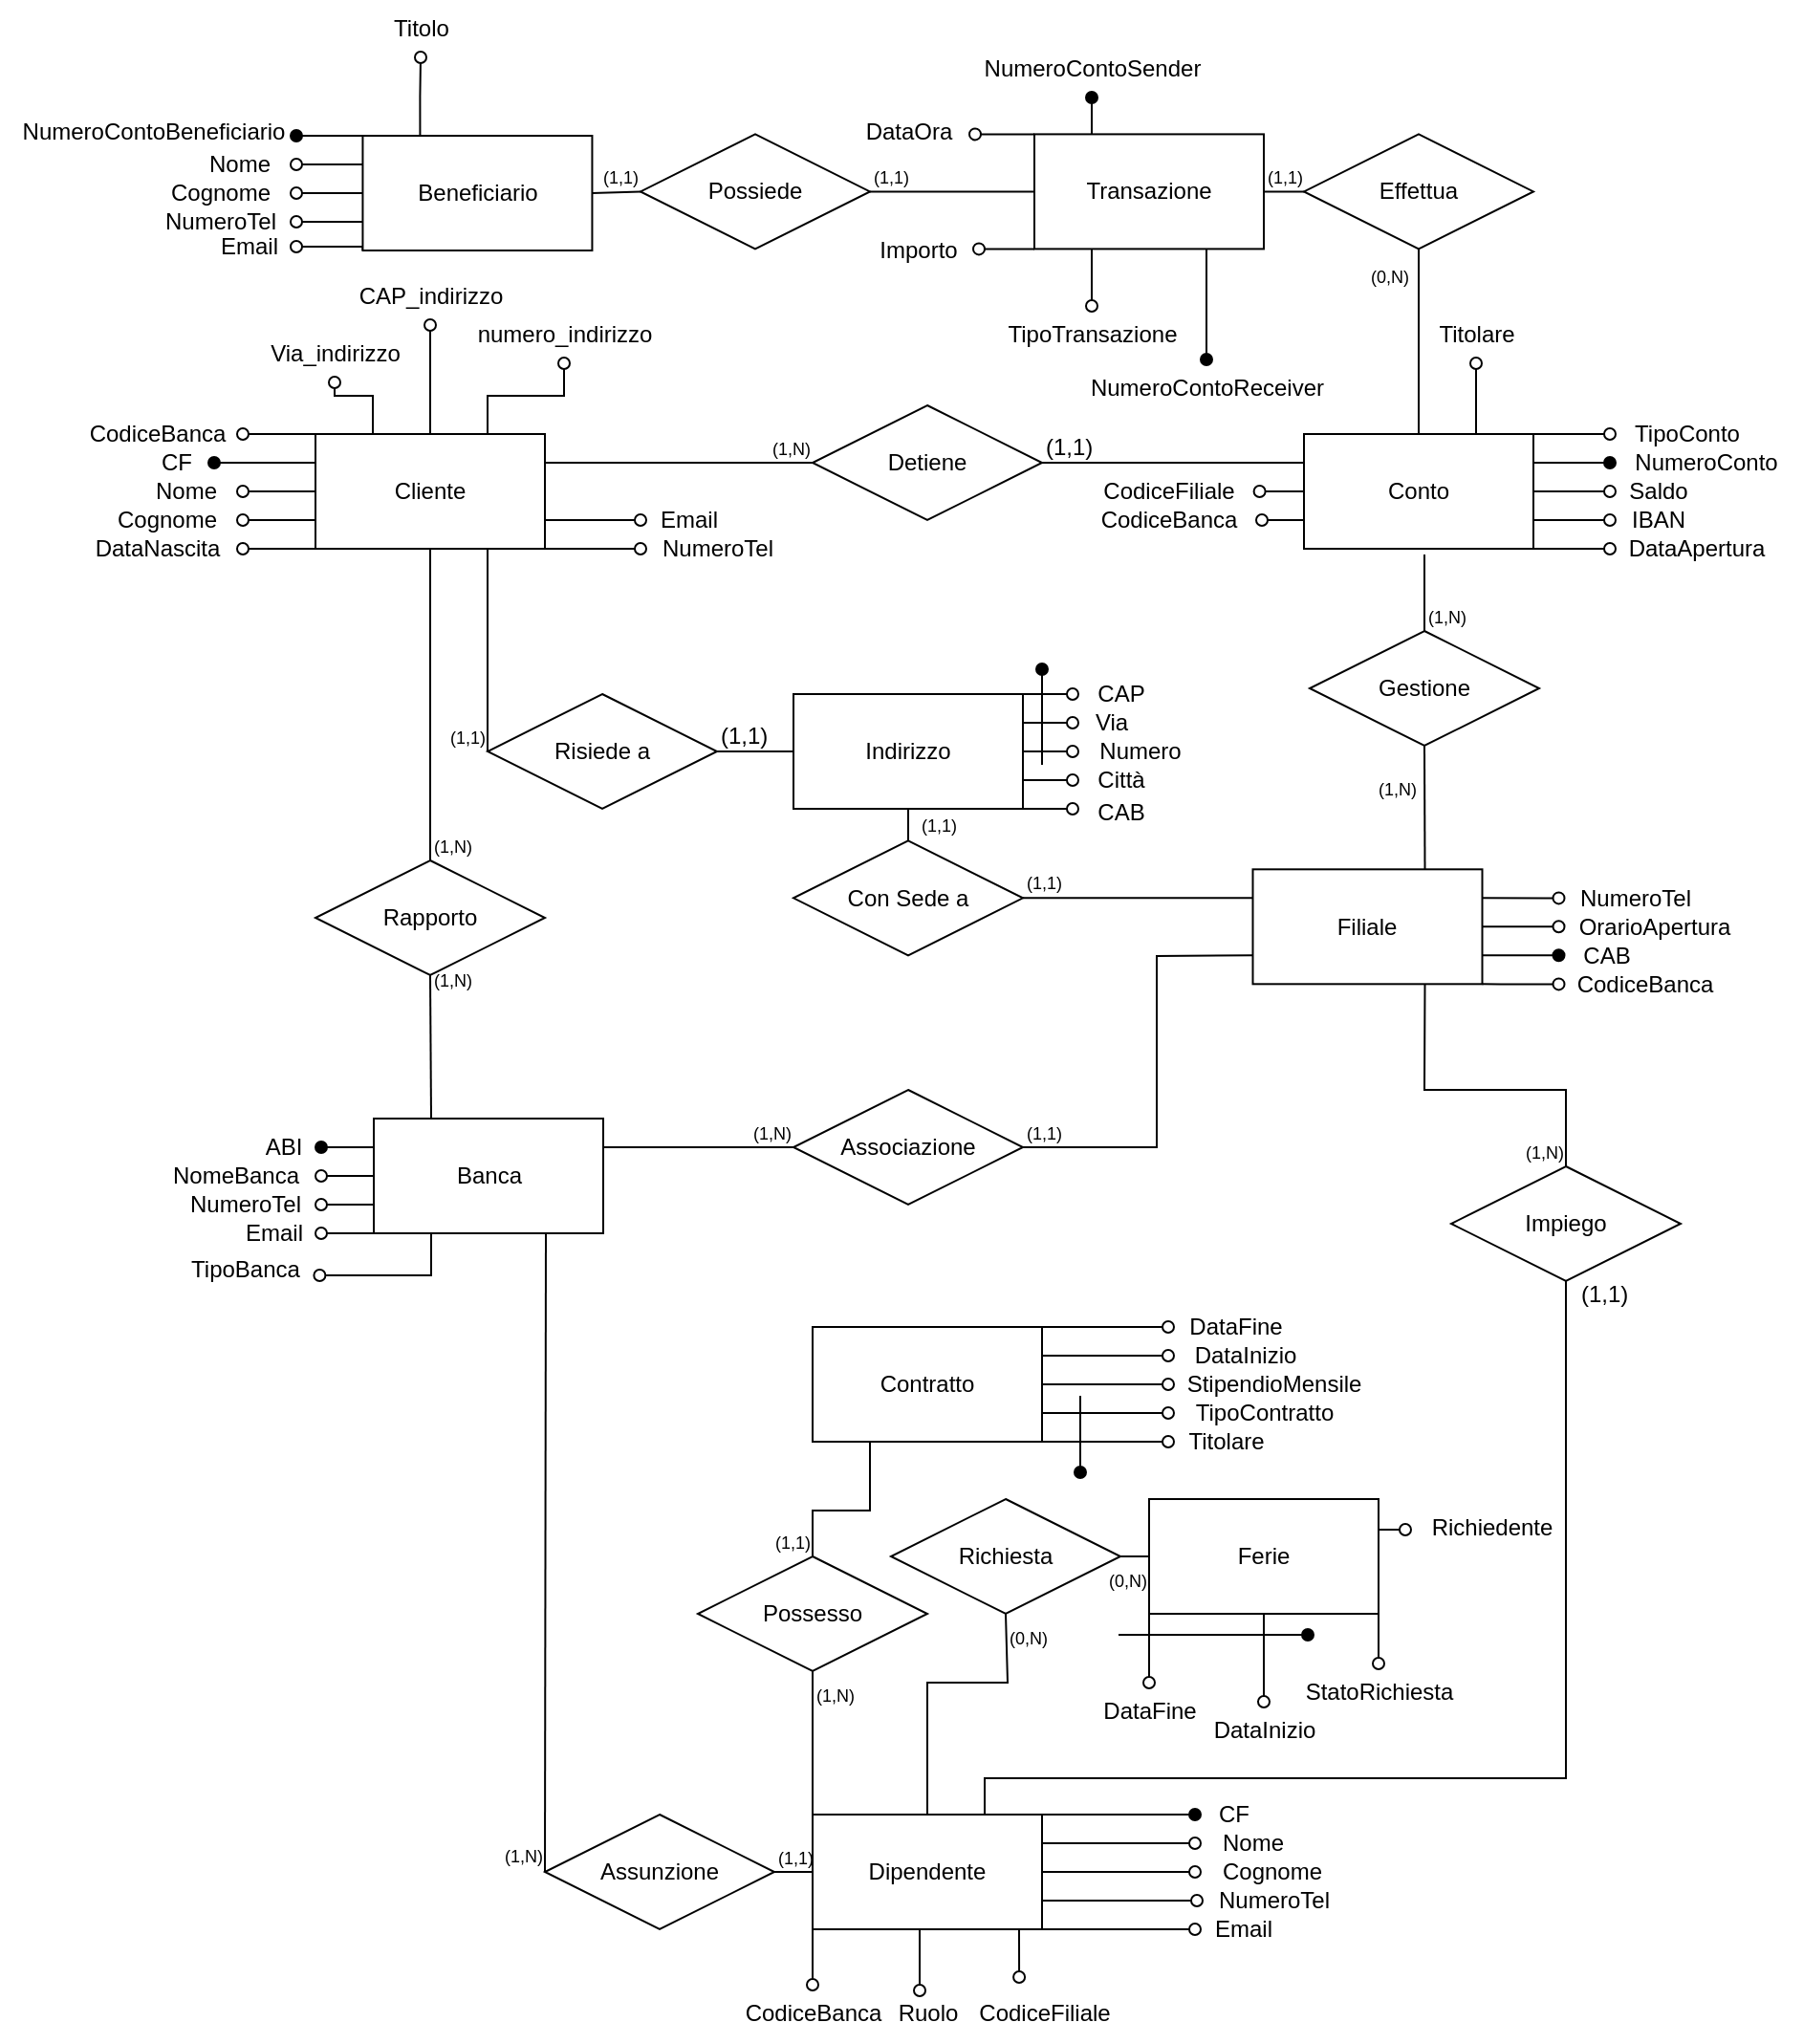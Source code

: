 <mxfile version="24.4.13" type="device" pages="2">
  <diagram name="Schema E-R" id="E6i-BxorhU3ddAZejpoU">
    <mxGraphModel dx="679" dy="843" grid="1" gridSize="10" guides="1" tooltips="1" connect="1" arrows="1" fold="1" page="1" pageScale="1" pageWidth="827" pageHeight="1169" math="0" shadow="0">
      <root>
        <mxCell id="0" />
        <mxCell id="1" parent="0" />
        <mxCell id="91kN5cCXSq9T2Yd6Oxis-11" style="edgeStyle=orthogonalEdgeStyle;rounded=0;orthogonalLoop=1;jettySize=auto;html=1;exitX=0;exitY=0.25;exitDx=0;exitDy=0;endArrow=oval;endFill=1;" parent="1" source="91kN5cCXSq9T2Yd6Oxis-1" target="91kN5cCXSq9T2Yd6Oxis-2" edge="1">
          <mxGeometry relative="1" as="geometry" />
        </mxCell>
        <mxCell id="91kN5cCXSq9T2Yd6Oxis-12" style="edgeStyle=orthogonalEdgeStyle;rounded=0;orthogonalLoop=1;jettySize=auto;html=1;exitX=0;exitY=0.5;exitDx=0;exitDy=0;endArrow=oval;endFill=0;" parent="1" source="91kN5cCXSq9T2Yd6Oxis-1" target="91kN5cCXSq9T2Yd6Oxis-3" edge="1">
          <mxGeometry relative="1" as="geometry" />
        </mxCell>
        <mxCell id="91kN5cCXSq9T2Yd6Oxis-13" style="edgeStyle=orthogonalEdgeStyle;rounded=0;orthogonalLoop=1;jettySize=auto;html=1;exitX=0;exitY=0.75;exitDx=0;exitDy=0;endArrow=oval;endFill=0;" parent="1" source="91kN5cCXSq9T2Yd6Oxis-1" target="91kN5cCXSq9T2Yd6Oxis-4" edge="1">
          <mxGeometry relative="1" as="geometry" />
        </mxCell>
        <mxCell id="91kN5cCXSq9T2Yd6Oxis-16" style="edgeStyle=orthogonalEdgeStyle;rounded=0;orthogonalLoop=1;jettySize=auto;html=1;exitX=0;exitY=1;exitDx=0;exitDy=0;endArrow=oval;endFill=0;" parent="1" source="91kN5cCXSq9T2Yd6Oxis-1" target="91kN5cCXSq9T2Yd6Oxis-5" edge="1">
          <mxGeometry relative="1" as="geometry">
            <Array as="points">
              <mxPoint x="920" y="287" />
              <mxPoint x="920" y="287" />
            </Array>
          </mxGeometry>
        </mxCell>
        <mxCell id="91kN5cCXSq9T2Yd6Oxis-324" style="edgeStyle=orthogonalEdgeStyle;rounded=0;orthogonalLoop=1;jettySize=auto;html=1;exitX=1;exitY=1;exitDx=0;exitDy=0;endArrow=oval;endFill=0;" parent="1" source="91kN5cCXSq9T2Yd6Oxis-1" target="91kN5cCXSq9T2Yd6Oxis-292" edge="1">
          <mxGeometry relative="1" as="geometry">
            <Array as="points">
              <mxPoint x="1073" y="287" />
              <mxPoint x="1073" y="287" />
            </Array>
          </mxGeometry>
        </mxCell>
        <mxCell id="91kN5cCXSq9T2Yd6Oxis-325" style="edgeStyle=orthogonalEdgeStyle;rounded=0;orthogonalLoop=1;jettySize=auto;html=1;exitX=1;exitY=0.75;exitDx=0;exitDy=0;endArrow=oval;endFill=0;" parent="1" source="91kN5cCXSq9T2Yd6Oxis-1" target="91kN5cCXSq9T2Yd6Oxis-8" edge="1">
          <mxGeometry relative="1" as="geometry" />
        </mxCell>
        <mxCell id="tKjMltItrxX8ke7u4F8U-4" style="edgeStyle=orthogonalEdgeStyle;rounded=0;orthogonalLoop=1;jettySize=auto;html=1;exitX=0;exitY=0;exitDx=0;exitDy=0;endArrow=oval;endFill=0;" parent="1" source="91kN5cCXSq9T2Yd6Oxis-1" target="tKjMltItrxX8ke7u4F8U-2" edge="1">
          <mxGeometry relative="1" as="geometry">
            <Array as="points">
              <mxPoint x="880" y="227" />
              <mxPoint x="880" y="227" />
            </Array>
          </mxGeometry>
        </mxCell>
        <mxCell id="t-pJgR45XvXepeIdXhax-4" style="edgeStyle=orthogonalEdgeStyle;rounded=0;orthogonalLoop=1;jettySize=auto;html=1;exitX=0.25;exitY=0;exitDx=0;exitDy=0;endArrow=oval;endFill=0;" parent="1" source="91kN5cCXSq9T2Yd6Oxis-1" target="t-pJgR45XvXepeIdXhax-1" edge="1">
          <mxGeometry relative="1" as="geometry" />
        </mxCell>
        <mxCell id="t-pJgR45XvXepeIdXhax-5" style="edgeStyle=orthogonalEdgeStyle;rounded=0;orthogonalLoop=1;jettySize=auto;html=1;endArrow=oval;endFill=0;" parent="1" source="91kN5cCXSq9T2Yd6Oxis-1" target="t-pJgR45XvXepeIdXhax-2" edge="1">
          <mxGeometry relative="1" as="geometry" />
        </mxCell>
        <mxCell id="t-pJgR45XvXepeIdXhax-6" style="edgeStyle=orthogonalEdgeStyle;rounded=0;orthogonalLoop=1;jettySize=auto;html=1;exitX=0.75;exitY=0;exitDx=0;exitDy=0;endArrow=oval;endFill=0;" parent="1" source="91kN5cCXSq9T2Yd6Oxis-1" target="t-pJgR45XvXepeIdXhax-3" edge="1">
          <mxGeometry relative="1" as="geometry" />
        </mxCell>
        <mxCell id="91kN5cCXSq9T2Yd6Oxis-1" value="Cliente" style="whiteSpace=wrap;html=1;" parent="1" vertex="1">
          <mxGeometry x="940" y="227" width="120" height="60" as="geometry" />
        </mxCell>
        <mxCell id="91kN5cCXSq9T2Yd6Oxis-2" value="CF" style="text;html=1;align=center;verticalAlign=middle;resizable=0;points=[];autosize=1;strokeColor=none;fillColor=none;" parent="1" vertex="1">
          <mxGeometry x="847" y="227" width="40" height="30" as="geometry" />
        </mxCell>
        <mxCell id="91kN5cCXSq9T2Yd6Oxis-3" value="Nome" style="text;html=1;align=center;verticalAlign=middle;resizable=0;points=[];autosize=1;strokeColor=none;fillColor=none;" parent="1" vertex="1">
          <mxGeometry x="842" y="242" width="60" height="30" as="geometry" />
        </mxCell>
        <mxCell id="91kN5cCXSq9T2Yd6Oxis-4" value="Cognome" style="text;html=1;align=center;verticalAlign=middle;resizable=0;points=[];autosize=1;strokeColor=none;fillColor=none;" parent="1" vertex="1">
          <mxGeometry x="822" y="257" width="80" height="30" as="geometry" />
        </mxCell>
        <mxCell id="91kN5cCXSq9T2Yd6Oxis-5" value="DataNascita" style="text;html=1;align=center;verticalAlign=middle;resizable=0;points=[];autosize=1;strokeColor=none;fillColor=none;" parent="1" vertex="1">
          <mxGeometry x="812" y="272" width="90" height="30" as="geometry" />
        </mxCell>
        <mxCell id="91kN5cCXSq9T2Yd6Oxis-8" value="Email" style="text;html=1;align=center;verticalAlign=middle;resizable=0;points=[];autosize=1;strokeColor=none;fillColor=none;" parent="1" vertex="1">
          <mxGeometry x="1110" y="257" width="50" height="30" as="geometry" />
        </mxCell>
        <mxCell id="91kN5cCXSq9T2Yd6Oxis-25" style="edgeStyle=orthogonalEdgeStyle;rounded=0;orthogonalLoop=1;jettySize=auto;html=1;exitX=1;exitY=0.25;exitDx=0;exitDy=0;endArrow=oval;endFill=1;" parent="1" source="91kN5cCXSq9T2Yd6Oxis-20" target="91kN5cCXSq9T2Yd6Oxis-21" edge="1">
          <mxGeometry relative="1" as="geometry" />
        </mxCell>
        <mxCell id="91kN5cCXSq9T2Yd6Oxis-26" style="edgeStyle=orthogonalEdgeStyle;rounded=0;orthogonalLoop=1;jettySize=auto;html=1;exitX=1;exitY=0.5;exitDx=0;exitDy=0;endArrow=oval;endFill=0;" parent="1" source="91kN5cCXSq9T2Yd6Oxis-20" target="91kN5cCXSq9T2Yd6Oxis-22" edge="1">
          <mxGeometry relative="1" as="geometry" />
        </mxCell>
        <mxCell id="91kN5cCXSq9T2Yd6Oxis-27" style="edgeStyle=orthogonalEdgeStyle;rounded=0;orthogonalLoop=1;jettySize=auto;html=1;exitX=1;exitY=0.75;exitDx=0;exitDy=0;endArrow=oval;endFill=0;" parent="1" source="91kN5cCXSq9T2Yd6Oxis-20" target="91kN5cCXSq9T2Yd6Oxis-23" edge="1">
          <mxGeometry relative="1" as="geometry" />
        </mxCell>
        <mxCell id="91kN5cCXSq9T2Yd6Oxis-28" style="edgeStyle=orthogonalEdgeStyle;rounded=0;orthogonalLoop=1;jettySize=auto;html=1;exitX=1;exitY=1;exitDx=0;exitDy=0;endArrow=oval;endFill=0;" parent="1" source="91kN5cCXSq9T2Yd6Oxis-20" target="91kN5cCXSq9T2Yd6Oxis-24" edge="1">
          <mxGeometry relative="1" as="geometry">
            <Array as="points">
              <mxPoint x="1607" y="287" />
              <mxPoint x="1607" y="287" />
            </Array>
          </mxGeometry>
        </mxCell>
        <mxCell id="z9cv5AscsGi0__6oESN_-21" style="edgeStyle=orthogonalEdgeStyle;rounded=0;orthogonalLoop=1;jettySize=auto;html=1;exitX=1;exitY=0;exitDx=0;exitDy=0;endArrow=oval;endFill=0;" parent="1" source="91kN5cCXSq9T2Yd6Oxis-20" target="tQOoVKOUBmGekx3o45qE-29" edge="1">
          <mxGeometry relative="1" as="geometry">
            <Array as="points">
              <mxPoint x="1610" y="227" />
              <mxPoint x="1610" y="227" />
            </Array>
          </mxGeometry>
        </mxCell>
        <mxCell id="1IRn6SLFOKqtldmenYN4-2" style="edgeStyle=orthogonalEdgeStyle;rounded=0;orthogonalLoop=1;jettySize=auto;html=1;exitX=0.75;exitY=0;exitDx=0;exitDy=0;endArrow=oval;endFill=0;" parent="1" source="91kN5cCXSq9T2Yd6Oxis-20" target="1IRn6SLFOKqtldmenYN4-1" edge="1">
          <mxGeometry relative="1" as="geometry" />
        </mxCell>
        <mxCell id="91kN5cCXSq9T2Yd6Oxis-20" value="Conto" style="whiteSpace=wrap;html=1;" parent="1" vertex="1">
          <mxGeometry x="1457" y="227" width="120" height="60" as="geometry" />
        </mxCell>
        <mxCell id="91kN5cCXSq9T2Yd6Oxis-21" value="NumeroConto" style="text;html=1;align=center;verticalAlign=middle;resizable=0;points=[];autosize=1;strokeColor=none;fillColor=none;" parent="1" vertex="1">
          <mxGeometry x="1617" y="227" width="100" height="30" as="geometry" />
        </mxCell>
        <mxCell id="91kN5cCXSq9T2Yd6Oxis-22" value="Saldo" style="text;html=1;align=center;verticalAlign=middle;resizable=0;points=[];autosize=1;strokeColor=none;fillColor=none;" parent="1" vertex="1">
          <mxGeometry x="1617" y="242" width="50" height="30" as="geometry" />
        </mxCell>
        <mxCell id="91kN5cCXSq9T2Yd6Oxis-23" value="IBAN" style="text;html=1;align=center;verticalAlign=middle;resizable=0;points=[];autosize=1;strokeColor=none;fillColor=none;" parent="1" vertex="1">
          <mxGeometry x="1617" y="257" width="50" height="30" as="geometry" />
        </mxCell>
        <mxCell id="91kN5cCXSq9T2Yd6Oxis-24" value="DataApertura" style="text;html=1;align=center;verticalAlign=middle;resizable=0;points=[];autosize=1;strokeColor=none;fillColor=none;" parent="1" vertex="1">
          <mxGeometry x="1617" y="272" width="90" height="30" as="geometry" />
        </mxCell>
        <mxCell id="91kN5cCXSq9T2Yd6Oxis-216" style="edgeStyle=orthogonalEdgeStyle;rounded=0;orthogonalLoop=1;jettySize=auto;html=1;exitX=1;exitY=0.5;exitDx=0;exitDy=0;endArrow=oval;endFill=0;" parent="1" source="91kN5cCXSq9T2Yd6Oxis-73" target="91kN5cCXSq9T2Yd6Oxis-80" edge="1">
          <mxGeometry relative="1" as="geometry" />
        </mxCell>
        <mxCell id="91kN5cCXSq9T2Yd6Oxis-217" style="edgeStyle=orthogonalEdgeStyle;rounded=0;orthogonalLoop=1;jettySize=auto;html=1;exitX=1;exitY=0.75;exitDx=0;exitDy=0;endArrow=oval;endFill=1;" parent="1" source="91kN5cCXSq9T2Yd6Oxis-73" target="91kN5cCXSq9T2Yd6Oxis-74" edge="1">
          <mxGeometry relative="1" as="geometry">
            <mxPoint x="1580" y="500" as="targetPoint" />
          </mxGeometry>
        </mxCell>
        <mxCell id="91kN5cCXSq9T2Yd6Oxis-218" style="edgeStyle=orthogonalEdgeStyle;rounded=0;orthogonalLoop=1;jettySize=auto;html=1;exitX=1;exitY=0.25;exitDx=0;exitDy=0;endArrow=oval;endFill=0;" parent="1" source="91kN5cCXSq9T2Yd6Oxis-73" edge="1">
          <mxGeometry relative="1" as="geometry">
            <Array as="points">
              <mxPoint x="1583.25" y="469.66" />
              <mxPoint x="1583.25" y="469.66" />
            </Array>
            <mxPoint x="1590.25" y="469.69" as="targetPoint" />
          </mxGeometry>
        </mxCell>
        <mxCell id="fZvgk-ROUPIDjKYM89Eb-2" style="edgeStyle=orthogonalEdgeStyle;rounded=0;orthogonalLoop=1;jettySize=auto;html=1;exitX=1;exitY=1;exitDx=0;exitDy=0;endArrow=oval;endFill=0;" parent="1" source="91kN5cCXSq9T2Yd6Oxis-73" target="fZvgk-ROUPIDjKYM89Eb-1" edge="1">
          <mxGeometry relative="1" as="geometry">
            <Array as="points">
              <mxPoint x="1560" y="515" />
              <mxPoint x="1560" y="515" />
            </Array>
          </mxGeometry>
        </mxCell>
        <mxCell id="91kN5cCXSq9T2Yd6Oxis-73" value="Filiale" style="whiteSpace=wrap;html=1;" parent="1" vertex="1">
          <mxGeometry x="1430.25" y="454.66" width="120" height="60" as="geometry" />
        </mxCell>
        <mxCell id="91kN5cCXSq9T2Yd6Oxis-74" value="CAB" style="text;html=1;align=center;verticalAlign=middle;resizable=0;points=[];autosize=1;strokeColor=none;fillColor=none;flipH=0;flipV=1;" parent="1" vertex="1">
          <mxGeometry x="1590.25" y="484.66" width="50" height="30" as="geometry" />
        </mxCell>
        <mxCell id="91kN5cCXSq9T2Yd6Oxis-80" value="OrarioApertura" style="text;html=1;align=center;verticalAlign=middle;resizable=0;points=[];autosize=1;strokeColor=none;fillColor=none;flipH=0;flipV=1;" parent="1" vertex="1">
          <mxGeometry x="1590.25" y="469.66" width="100" height="30" as="geometry" />
        </mxCell>
        <mxCell id="91kN5cCXSq9T2Yd6Oxis-82" value="NumeroTel" style="text;html=1;align=center;verticalAlign=middle;resizable=0;points=[];autosize=1;strokeColor=none;fillColor=none;flipH=0;flipV=1;" parent="1" vertex="1">
          <mxGeometry x="1590.25" y="454.66" width="80" height="30" as="geometry" />
        </mxCell>
        <mxCell id="91kN5cCXSq9T2Yd6Oxis-104" style="edgeStyle=orthogonalEdgeStyle;rounded=0;orthogonalLoop=1;jettySize=auto;html=1;exitX=0;exitY=0.25;exitDx=0;exitDy=0;endArrow=oval;endFill=1;" parent="1" source="91kN5cCXSq9T2Yd6Oxis-97" target="91kN5cCXSq9T2Yd6Oxis-99" edge="1">
          <mxGeometry relative="1" as="geometry" />
        </mxCell>
        <mxCell id="91kN5cCXSq9T2Yd6Oxis-105" style="edgeStyle=orthogonalEdgeStyle;rounded=0;orthogonalLoop=1;jettySize=auto;html=1;exitX=0;exitY=0.5;exitDx=0;exitDy=0;endArrow=oval;endFill=0;" parent="1" source="91kN5cCXSq9T2Yd6Oxis-97" target="91kN5cCXSq9T2Yd6Oxis-100" edge="1">
          <mxGeometry relative="1" as="geometry" />
        </mxCell>
        <mxCell id="91kN5cCXSq9T2Yd6Oxis-106" style="edgeStyle=orthogonalEdgeStyle;rounded=0;orthogonalLoop=1;jettySize=auto;html=1;exitX=0;exitY=0.75;exitDx=0;exitDy=0;endArrow=oval;endFill=0;" parent="1" source="91kN5cCXSq9T2Yd6Oxis-97" target="91kN5cCXSq9T2Yd6Oxis-101" edge="1">
          <mxGeometry relative="1" as="geometry" />
        </mxCell>
        <mxCell id="91kN5cCXSq9T2Yd6Oxis-97" value="Banca" style="whiteSpace=wrap;html=1;" parent="1" vertex="1">
          <mxGeometry x="970.5" y="585" width="120" height="60" as="geometry" />
        </mxCell>
        <mxCell id="91kN5cCXSq9T2Yd6Oxis-99" value="ABI" style="text;html=1;align=center;verticalAlign=middle;resizable=0;points=[];autosize=1;strokeColor=none;fillColor=none;" parent="1" vertex="1">
          <mxGeometry x="903" y="585" width="40" height="30" as="geometry" />
        </mxCell>
        <mxCell id="91kN5cCXSq9T2Yd6Oxis-100" value="NomeBanca" style="text;html=1;align=center;verticalAlign=middle;resizable=0;points=[];autosize=1;strokeColor=none;fillColor=none;" parent="1" vertex="1">
          <mxGeometry x="853" y="600" width="90" height="30" as="geometry" />
        </mxCell>
        <mxCell id="91kN5cCXSq9T2Yd6Oxis-101" value="NumeroTel" style="text;html=1;align=center;verticalAlign=middle;resizable=0;points=[];autosize=1;strokeColor=none;fillColor=none;" parent="1" vertex="1">
          <mxGeometry x="863" y="615" width="80" height="30" as="geometry" />
        </mxCell>
        <mxCell id="91kN5cCXSq9T2Yd6Oxis-102" value="Email" style="text;html=1;align=center;verticalAlign=middle;resizable=0;points=[];autosize=1;strokeColor=none;fillColor=none;" parent="1" vertex="1">
          <mxGeometry x="893" y="630" width="50" height="30" as="geometry" />
        </mxCell>
        <mxCell id="91kN5cCXSq9T2Yd6Oxis-128" style="edgeStyle=orthogonalEdgeStyle;rounded=0;orthogonalLoop=1;jettySize=auto;html=1;exitX=1;exitY=0;exitDx=0;exitDy=0;endArrow=oval;endFill=1;" parent="1" source="91kN5cCXSq9T2Yd6Oxis-122" target="91kN5cCXSq9T2Yd6Oxis-123" edge="1">
          <mxGeometry relative="1" as="geometry">
            <Array as="points">
              <mxPoint x="1340" y="949" />
              <mxPoint x="1340" y="949" />
            </Array>
          </mxGeometry>
        </mxCell>
        <mxCell id="91kN5cCXSq9T2Yd6Oxis-129" style="edgeStyle=orthogonalEdgeStyle;rounded=0;orthogonalLoop=1;jettySize=auto;html=1;exitX=1;exitY=0.25;exitDx=0;exitDy=0;endArrow=oval;endFill=0;" parent="1" source="91kN5cCXSq9T2Yd6Oxis-122" target="91kN5cCXSq9T2Yd6Oxis-124" edge="1">
          <mxGeometry relative="1" as="geometry" />
        </mxCell>
        <mxCell id="91kN5cCXSq9T2Yd6Oxis-130" style="edgeStyle=orthogonalEdgeStyle;rounded=0;orthogonalLoop=1;jettySize=auto;html=1;exitX=1;exitY=0.5;exitDx=0;exitDy=0;endArrow=oval;endFill=0;" parent="1" source="91kN5cCXSq9T2Yd6Oxis-122" target="91kN5cCXSq9T2Yd6Oxis-125" edge="1">
          <mxGeometry relative="1" as="geometry" />
        </mxCell>
        <mxCell id="91kN5cCXSq9T2Yd6Oxis-131" style="edgeStyle=orthogonalEdgeStyle;rounded=0;orthogonalLoop=1;jettySize=auto;html=1;exitX=1;exitY=0.75;exitDx=0;exitDy=0;endArrow=oval;endFill=0;" parent="1" source="91kN5cCXSq9T2Yd6Oxis-122" target="91kN5cCXSq9T2Yd6Oxis-126" edge="1">
          <mxGeometry relative="1" as="geometry" />
        </mxCell>
        <mxCell id="91kN5cCXSq9T2Yd6Oxis-132" style="edgeStyle=orthogonalEdgeStyle;rounded=0;orthogonalLoop=1;jettySize=auto;html=1;exitX=1;exitY=1;exitDx=0;exitDy=0;endArrow=oval;endFill=0;" parent="1" source="91kN5cCXSq9T2Yd6Oxis-122" target="91kN5cCXSq9T2Yd6Oxis-127" edge="1">
          <mxGeometry relative="1" as="geometry">
            <Array as="points">
              <mxPoint x="1340" y="1009" />
              <mxPoint x="1340" y="1009" />
            </Array>
          </mxGeometry>
        </mxCell>
        <mxCell id="tCY5BxnDzD3o_VQaTdYK-1" style="edgeStyle=orthogonalEdgeStyle;rounded=0;orthogonalLoop=1;jettySize=auto;html=1;exitX=0;exitY=1;exitDx=0;exitDy=0;endArrow=oval;endFill=0;" parent="1" source="91kN5cCXSq9T2Yd6Oxis-122" target="3SZZpfKrXJLJ96WV9hFv-1" edge="1">
          <mxGeometry relative="1" as="geometry" />
        </mxCell>
        <mxCell id="91kN5cCXSq9T2Yd6Oxis-122" value="Dipendente" style="whiteSpace=wrap;html=1;" parent="1" vertex="1">
          <mxGeometry x="1200" y="949" width="120" height="60" as="geometry" />
        </mxCell>
        <mxCell id="91kN5cCXSq9T2Yd6Oxis-123" value="CF" style="text;html=1;align=center;verticalAlign=middle;resizable=0;points=[];autosize=1;strokeColor=none;fillColor=none;" parent="1" vertex="1">
          <mxGeometry x="1400" y="934" width="40" height="30" as="geometry" />
        </mxCell>
        <mxCell id="91kN5cCXSq9T2Yd6Oxis-124" value="Nome" style="text;html=1;align=center;verticalAlign=middle;resizable=0;points=[];autosize=1;strokeColor=none;fillColor=none;" parent="1" vertex="1">
          <mxGeometry x="1400" y="949" width="60" height="30" as="geometry" />
        </mxCell>
        <mxCell id="91kN5cCXSq9T2Yd6Oxis-125" value="Cognome" style="text;html=1;align=center;verticalAlign=middle;resizable=0;points=[];autosize=1;strokeColor=none;fillColor=none;" parent="1" vertex="1">
          <mxGeometry x="1400" y="964" width="80" height="30" as="geometry" />
        </mxCell>
        <mxCell id="91kN5cCXSq9T2Yd6Oxis-126" value="NumeroTel" style="text;html=1;align=center;verticalAlign=middle;resizable=0;points=[];autosize=1;strokeColor=none;fillColor=none;" parent="1" vertex="1">
          <mxGeometry x="1401" y="979" width="80" height="30" as="geometry" />
        </mxCell>
        <mxCell id="91kN5cCXSq9T2Yd6Oxis-127" value="Email" style="text;html=1;align=center;verticalAlign=middle;resizable=0;points=[];autosize=1;strokeColor=none;fillColor=none;" parent="1" vertex="1">
          <mxGeometry x="1400" y="994" width="50" height="30" as="geometry" />
        </mxCell>
        <mxCell id="91kN5cCXSq9T2Yd6Oxis-155" style="edgeStyle=orthogonalEdgeStyle;rounded=0;orthogonalLoop=1;jettySize=auto;html=1;exitX=1;exitY=0.25;exitDx=0;exitDy=0;endArrow=oval;endFill=0;" parent="1" source="91kN5cCXSq9T2Yd6Oxis-150" target="91kN5cCXSq9T2Yd6Oxis-152" edge="1">
          <mxGeometry relative="1" as="geometry" />
        </mxCell>
        <mxCell id="91kN5cCXSq9T2Yd6Oxis-156" style="edgeStyle=orthogonalEdgeStyle;rounded=0;orthogonalLoop=1;jettySize=auto;html=1;exitX=1;exitY=0.5;exitDx=0;exitDy=0;endArrow=oval;endFill=0;" parent="1" source="91kN5cCXSq9T2Yd6Oxis-150" target="91kN5cCXSq9T2Yd6Oxis-153" edge="1">
          <mxGeometry relative="1" as="geometry" />
        </mxCell>
        <mxCell id="91kN5cCXSq9T2Yd6Oxis-157" style="edgeStyle=orthogonalEdgeStyle;rounded=0;orthogonalLoop=1;jettySize=auto;html=1;exitX=1;exitY=0.75;exitDx=0;exitDy=0;endArrow=oval;endFill=0;" parent="1" source="91kN5cCXSq9T2Yd6Oxis-150" target="91kN5cCXSq9T2Yd6Oxis-154" edge="1">
          <mxGeometry relative="1" as="geometry" />
        </mxCell>
        <mxCell id="91kN5cCXSq9T2Yd6Oxis-158" style="edgeStyle=orthogonalEdgeStyle;rounded=0;orthogonalLoop=1;jettySize=auto;html=1;exitX=1;exitY=1;exitDx=0;exitDy=0;endArrow=oval;endFill=0;" parent="1" source="91kN5cCXSq9T2Yd6Oxis-150" target="91kN5cCXSq9T2Yd6Oxis-151" edge="1">
          <mxGeometry relative="1" as="geometry">
            <Array as="points">
              <mxPoint x="1340" y="754" />
              <mxPoint x="1340" y="754" />
            </Array>
          </mxGeometry>
        </mxCell>
        <mxCell id="91kN5cCXSq9T2Yd6Oxis-150" value="Contratto" style="whiteSpace=wrap;html=1;" parent="1" vertex="1">
          <mxGeometry x="1200" y="694" width="120" height="60" as="geometry" />
        </mxCell>
        <mxCell id="91kN5cCXSq9T2Yd6Oxis-151" value="Titolare" style="text;html=1;align=center;verticalAlign=middle;resizable=0;points=[];autosize=1;strokeColor=none;fillColor=none;" parent="1" vertex="1">
          <mxGeometry x="1386" y="739" width="60" height="30" as="geometry" />
        </mxCell>
        <mxCell id="91kN5cCXSq9T2Yd6Oxis-152" value="DataInizio" style="text;html=1;align=center;verticalAlign=middle;resizable=0;points=[];autosize=1;strokeColor=none;fillColor=none;" parent="1" vertex="1">
          <mxGeometry x="1386" y="694" width="80" height="30" as="geometry" />
        </mxCell>
        <mxCell id="91kN5cCXSq9T2Yd6Oxis-153" value="StipendioMensile" style="text;html=1;align=center;verticalAlign=middle;resizable=0;points=[];autosize=1;strokeColor=none;fillColor=none;" parent="1" vertex="1">
          <mxGeometry x="1386" y="709" width="110" height="30" as="geometry" />
        </mxCell>
        <mxCell id="91kN5cCXSq9T2Yd6Oxis-154" value="TipoContratto" style="text;html=1;align=center;verticalAlign=middle;resizable=0;points=[];autosize=1;strokeColor=none;fillColor=none;" parent="1" vertex="1">
          <mxGeometry x="1386" y="724" width="100" height="30" as="geometry" />
        </mxCell>
        <mxCell id="91kN5cCXSq9T2Yd6Oxis-330" style="edgeStyle=orthogonalEdgeStyle;rounded=0;orthogonalLoop=1;jettySize=auto;html=1;exitX=1;exitY=1;exitDx=0;exitDy=0;endArrow=oval;endFill=0;" parent="1" source="91kN5cCXSq9T2Yd6Oxis-168" target="91kN5cCXSq9T2Yd6Oxis-171" edge="1">
          <mxGeometry relative="1" as="geometry" />
        </mxCell>
        <mxCell id="91kN5cCXSq9T2Yd6Oxis-331" style="edgeStyle=orthogonalEdgeStyle;rounded=0;orthogonalLoop=1;jettySize=auto;html=1;endArrow=oval;endFill=0;" parent="1" source="91kN5cCXSq9T2Yd6Oxis-168" target="91kN5cCXSq9T2Yd6Oxis-169" edge="1">
          <mxGeometry relative="1" as="geometry" />
        </mxCell>
        <mxCell id="z9cv5AscsGi0__6oESN_-13" style="edgeStyle=orthogonalEdgeStyle;rounded=0;orthogonalLoop=1;jettySize=auto;html=1;exitX=0;exitY=1;exitDx=0;exitDy=0;endArrow=oval;endFill=0;" parent="1" source="91kN5cCXSq9T2Yd6Oxis-168" target="91kN5cCXSq9T2Yd6Oxis-170" edge="1">
          <mxGeometry relative="1" as="geometry" />
        </mxCell>
        <mxCell id="fJoZWduLpCanDUM2MYeF-3" style="edgeStyle=orthogonalEdgeStyle;rounded=0;orthogonalLoop=1;jettySize=auto;html=1;exitX=1;exitY=0.25;exitDx=0;exitDy=0;endArrow=oval;endFill=0;" parent="1" source="91kN5cCXSq9T2Yd6Oxis-168" target="fJoZWduLpCanDUM2MYeF-1" edge="1">
          <mxGeometry relative="1" as="geometry">
            <Array as="points">
              <mxPoint x="1496" y="800" />
            </Array>
          </mxGeometry>
        </mxCell>
        <mxCell id="91kN5cCXSq9T2Yd6Oxis-168" value="Ferie" style="whiteSpace=wrap;html=1;" parent="1" vertex="1">
          <mxGeometry x="1376" y="784" width="120" height="60" as="geometry" />
        </mxCell>
        <mxCell id="91kN5cCXSq9T2Yd6Oxis-169" value="DataInizio" style="text;html=1;align=center;verticalAlign=middle;resizable=0;points=[];autosize=1;strokeColor=none;fillColor=none;" parent="1" vertex="1">
          <mxGeometry x="1396" y="890" width="80" height="30" as="geometry" />
        </mxCell>
        <mxCell id="91kN5cCXSq9T2Yd6Oxis-170" value="DataFine" style="text;html=1;align=center;verticalAlign=middle;resizable=0;points=[];autosize=1;strokeColor=none;fillColor=none;" parent="1" vertex="1">
          <mxGeometry x="1341" y="880" width="70" height="30" as="geometry" />
        </mxCell>
        <mxCell id="91kN5cCXSq9T2Yd6Oxis-171" value="StatoRichiesta" style="text;html=1;align=center;verticalAlign=middle;resizable=0;points=[];autosize=1;strokeColor=none;fillColor=none;" parent="1" vertex="1">
          <mxGeometry x="1446" y="870" width="100" height="30" as="geometry" />
        </mxCell>
        <mxCell id="91kN5cCXSq9T2Yd6Oxis-204" value="Assunzione" style="shape=rhombus;perimeter=rhombusPerimeter;whiteSpace=wrap;html=1;align=center;" parent="1" vertex="1">
          <mxGeometry x="1060" y="949" width="120" height="60" as="geometry" />
        </mxCell>
        <mxCell id="91kN5cCXSq9T2Yd6Oxis-205" value="" style="endArrow=none;html=1;rounded=0;entryX=0;entryY=0.5;entryDx=0;entryDy=0;exitX=0.75;exitY=1;exitDx=0;exitDy=0;" parent="1" source="91kN5cCXSq9T2Yd6Oxis-97" target="91kN5cCXSq9T2Yd6Oxis-204" edge="1">
          <mxGeometry relative="1" as="geometry">
            <mxPoint x="960" y="760" as="sourcePoint" />
            <mxPoint x="960" y="1269" as="targetPoint" />
          </mxGeometry>
        </mxCell>
        <mxCell id="91kN5cCXSq9T2Yd6Oxis-206" value="&lt;font style=&quot;font-size: 9px;&quot;&gt;(1,N)&lt;/font&gt;" style="resizable=0;html=1;whiteSpace=wrap;align=right;verticalAlign=bottom;" parent="91kN5cCXSq9T2Yd6Oxis-205" connectable="0" vertex="1">
          <mxGeometry x="1" relative="1" as="geometry" />
        </mxCell>
        <mxCell id="91kN5cCXSq9T2Yd6Oxis-207" value="" style="endArrow=none;html=1;rounded=0;entryX=0;entryY=0.5;entryDx=0;entryDy=0;exitX=1;exitY=0.5;exitDx=0;exitDy=0;" parent="1" source="91kN5cCXSq9T2Yd6Oxis-204" target="91kN5cCXSq9T2Yd6Oxis-122" edge="1">
          <mxGeometry relative="1" as="geometry">
            <mxPoint x="920" y="1048" as="sourcePoint" />
            <mxPoint x="1120" y="979" as="targetPoint" />
          </mxGeometry>
        </mxCell>
        <mxCell id="91kN5cCXSq9T2Yd6Oxis-208" value="&lt;font style=&quot;font-size: 9px;&quot;&gt;(1,1)&lt;/font&gt;" style="resizable=0;html=1;whiteSpace=wrap;align=left;verticalAlign=bottom;" parent="91kN5cCXSq9T2Yd6Oxis-207" connectable="0" vertex="1">
          <mxGeometry x="-1" relative="1" as="geometry" />
        </mxCell>
        <mxCell id="91kN5cCXSq9T2Yd6Oxis-209" value="" style="resizable=0;html=1;whiteSpace=wrap;align=right;verticalAlign=bottom;" parent="91kN5cCXSq9T2Yd6Oxis-207" connectable="0" vertex="1">
          <mxGeometry x="1" relative="1" as="geometry" />
        </mxCell>
        <mxCell id="91kN5cCXSq9T2Yd6Oxis-221" value="Associazione" style="shape=rhombus;perimeter=rhombusPerimeter;whiteSpace=wrap;html=1;align=center;" parent="1" vertex="1">
          <mxGeometry x="1190" y="570" width="120" height="60" as="geometry" />
        </mxCell>
        <mxCell id="91kN5cCXSq9T2Yd6Oxis-222" value="" style="endArrow=none;html=1;rounded=0;exitX=1;exitY=0.25;exitDx=0;exitDy=0;entryX=0;entryY=0.5;entryDx=0;entryDy=0;" parent="1" source="91kN5cCXSq9T2Yd6Oxis-97" target="91kN5cCXSq9T2Yd6Oxis-221" edge="1">
          <mxGeometry relative="1" as="geometry">
            <mxPoint x="1017" y="756.62" as="sourcePoint" />
            <mxPoint x="1057" y="756.62" as="targetPoint" />
          </mxGeometry>
        </mxCell>
        <mxCell id="91kN5cCXSq9T2Yd6Oxis-223" value="&lt;font style=&quot;font-size: 9px;&quot;&gt;(1,N)&lt;/font&gt;" style="resizable=0;html=1;whiteSpace=wrap;align=right;verticalAlign=bottom;" parent="91kN5cCXSq9T2Yd6Oxis-222" connectable="0" vertex="1">
          <mxGeometry x="1" relative="1" as="geometry" />
        </mxCell>
        <mxCell id="91kN5cCXSq9T2Yd6Oxis-224" value="" style="endArrow=none;html=1;rounded=0;exitX=1;exitY=0.5;exitDx=0;exitDy=0;entryX=0;entryY=0.75;entryDx=0;entryDy=0;" parent="1" source="91kN5cCXSq9T2Yd6Oxis-221" target="91kN5cCXSq9T2Yd6Oxis-73" edge="1">
          <mxGeometry relative="1" as="geometry">
            <mxPoint x="1094.28" y="522" as="sourcePoint" />
            <mxPoint x="1380" y="490" as="targetPoint" />
            <Array as="points">
              <mxPoint x="1380" y="600" />
              <mxPoint x="1380" y="500" />
            </Array>
          </mxGeometry>
        </mxCell>
        <mxCell id="91kN5cCXSq9T2Yd6Oxis-225" value="&lt;font style=&quot;font-size: 9px;&quot;&gt;(1,1)&lt;/font&gt;" style="resizable=0;html=1;whiteSpace=wrap;align=left;verticalAlign=bottom;" parent="91kN5cCXSq9T2Yd6Oxis-224" connectable="0" vertex="1">
          <mxGeometry x="-1" relative="1" as="geometry" />
        </mxCell>
        <mxCell id="91kN5cCXSq9T2Yd6Oxis-226" value="" style="resizable=0;html=1;whiteSpace=wrap;align=right;verticalAlign=bottom;" parent="91kN5cCXSq9T2Yd6Oxis-224" connectable="0" vertex="1">
          <mxGeometry x="1" relative="1" as="geometry">
            <mxPoint y="13" as="offset" />
          </mxGeometry>
        </mxCell>
        <mxCell id="91kN5cCXSq9T2Yd6Oxis-229" value="Rapporto" style="shape=rhombus;perimeter=rhombusPerimeter;whiteSpace=wrap;html=1;align=center;" parent="1" vertex="1">
          <mxGeometry x="940" y="450" width="120" height="60" as="geometry" />
        </mxCell>
        <mxCell id="91kN5cCXSq9T2Yd6Oxis-232" value="" style="endArrow=none;html=1;rounded=0;entryX=0.5;entryY=1;entryDx=0;entryDy=0;exitX=0.5;exitY=0;exitDx=0;exitDy=0;" parent="1" source="91kN5cCXSq9T2Yd6Oxis-229" target="91kN5cCXSq9T2Yd6Oxis-1" edge="1">
          <mxGeometry relative="1" as="geometry">
            <mxPoint x="955" y="314" as="sourcePoint" />
            <mxPoint x="995" y="314" as="targetPoint" />
            <Array as="points" />
          </mxGeometry>
        </mxCell>
        <mxCell id="91kN5cCXSq9T2Yd6Oxis-233" value="&lt;font style=&quot;font-size: 9px;&quot;&gt;(1,N)&lt;/font&gt;" style="resizable=0;html=1;whiteSpace=wrap;align=left;verticalAlign=bottom;" parent="91kN5cCXSq9T2Yd6Oxis-232" connectable="0" vertex="1">
          <mxGeometry x="-1" relative="1" as="geometry" />
        </mxCell>
        <mxCell id="91kN5cCXSq9T2Yd6Oxis-234" value="" style="resizable=0;html=1;whiteSpace=wrap;align=right;verticalAlign=bottom;" parent="91kN5cCXSq9T2Yd6Oxis-232" connectable="0" vertex="1">
          <mxGeometry x="1" relative="1" as="geometry" />
        </mxCell>
        <mxCell id="91kN5cCXSq9T2Yd6Oxis-235" value="" style="endArrow=none;html=1;rounded=0;entryX=0.25;entryY=0;entryDx=0;entryDy=0;exitX=0.5;exitY=1;exitDx=0;exitDy=0;" parent="1" source="91kN5cCXSq9T2Yd6Oxis-229" target="91kN5cCXSq9T2Yd6Oxis-97" edge="1">
          <mxGeometry relative="1" as="geometry">
            <mxPoint x="1086.72" y="411" as="sourcePoint" />
            <mxPoint x="1086.72" y="364" as="targetPoint" />
            <Array as="points" />
          </mxGeometry>
        </mxCell>
        <mxCell id="91kN5cCXSq9T2Yd6Oxis-236" value="&lt;font style=&quot;font-size: 9px;&quot;&gt;(1,N)&lt;/font&gt;" style="resizable=0;html=1;whiteSpace=wrap;align=left;verticalAlign=bottom;" parent="91kN5cCXSq9T2Yd6Oxis-235" connectable="0" vertex="1">
          <mxGeometry x="-1" relative="1" as="geometry">
            <mxPoint y="10" as="offset" />
          </mxGeometry>
        </mxCell>
        <mxCell id="91kN5cCXSq9T2Yd6Oxis-237" value="" style="resizable=0;html=1;whiteSpace=wrap;align=right;verticalAlign=bottom;" parent="91kN5cCXSq9T2Yd6Oxis-235" connectable="0" vertex="1">
          <mxGeometry x="1" relative="1" as="geometry" />
        </mxCell>
        <mxCell id="91kN5cCXSq9T2Yd6Oxis-257" value="Possesso" style="shape=rhombus;perimeter=rhombusPerimeter;whiteSpace=wrap;html=1;align=center;" parent="1" vertex="1">
          <mxGeometry x="1140" y="814" width="120" height="60" as="geometry" />
        </mxCell>
        <mxCell id="91kN5cCXSq9T2Yd6Oxis-258" value="" style="endArrow=none;html=1;rounded=0;entryX=0.5;entryY=0;entryDx=0;entryDy=0;exitX=0.25;exitY=1;exitDx=0;exitDy=0;" parent="1" source="91kN5cCXSq9T2Yd6Oxis-150" target="91kN5cCXSq9T2Yd6Oxis-257" edge="1">
          <mxGeometry relative="1" as="geometry">
            <mxPoint x="1226" y="914" as="sourcePoint" />
            <mxPoint x="1386" y="914" as="targetPoint" />
            <Array as="points">
              <mxPoint x="1230" y="790" />
              <mxPoint x="1200" y="790" />
            </Array>
          </mxGeometry>
        </mxCell>
        <mxCell id="91kN5cCXSq9T2Yd6Oxis-260" value="&lt;font style=&quot;font-size: 9px;&quot;&gt;(1,1)&lt;/font&gt;" style="resizable=0;html=1;whiteSpace=wrap;align=right;verticalAlign=bottom;" parent="91kN5cCXSq9T2Yd6Oxis-258" connectable="0" vertex="1">
          <mxGeometry x="1" relative="1" as="geometry" />
        </mxCell>
        <mxCell id="91kN5cCXSq9T2Yd6Oxis-261" value="" style="endArrow=none;html=1;rounded=0;entryX=0;entryY=0;entryDx=0;entryDy=0;exitX=0.5;exitY=1;exitDx=0;exitDy=0;" parent="1" source="91kN5cCXSq9T2Yd6Oxis-257" target="91kN5cCXSq9T2Yd6Oxis-122" edge="1">
          <mxGeometry relative="1" as="geometry">
            <mxPoint x="1310" y="894" as="sourcePoint" />
            <mxPoint x="1270" y="824" as="targetPoint" />
          </mxGeometry>
        </mxCell>
        <mxCell id="91kN5cCXSq9T2Yd6Oxis-262" value="&lt;font style=&quot;font-size: 9px;&quot;&gt;(1,N)&lt;/font&gt;" style="resizable=0;html=1;whiteSpace=wrap;align=left;verticalAlign=bottom;" parent="91kN5cCXSq9T2Yd6Oxis-261" connectable="0" vertex="1">
          <mxGeometry x="-1" relative="1" as="geometry">
            <mxPoint y="20" as="offset" />
          </mxGeometry>
        </mxCell>
        <mxCell id="91kN5cCXSq9T2Yd6Oxis-266" value="Richiesta" style="shape=rhombus;perimeter=rhombusPerimeter;whiteSpace=wrap;html=1;align=center;" parent="1" vertex="1">
          <mxGeometry x="1241" y="784" width="120" height="60" as="geometry" />
        </mxCell>
        <mxCell id="91kN5cCXSq9T2Yd6Oxis-268" value="" style="endArrow=none;html=1;rounded=0;entryX=0.5;entryY=0;entryDx=0;entryDy=0;exitX=0.5;exitY=1;exitDx=0;exitDy=0;" parent="1" source="91kN5cCXSq9T2Yd6Oxis-266" target="91kN5cCXSq9T2Yd6Oxis-122" edge="1">
          <mxGeometry relative="1" as="geometry">
            <mxPoint x="1286.26" y="874" as="sourcePoint" />
            <mxPoint x="1286.26" y="949" as="targetPoint" />
            <Array as="points">
              <mxPoint x="1302" y="880" />
              <mxPoint x="1260" y="880" />
            </Array>
          </mxGeometry>
        </mxCell>
        <mxCell id="91kN5cCXSq9T2Yd6Oxis-269" value="&lt;font style=&quot;font-size: 9px;&quot;&gt;(0,N)&lt;/font&gt;" style="resizable=0;html=1;whiteSpace=wrap;align=left;verticalAlign=bottom;" parent="91kN5cCXSq9T2Yd6Oxis-268" connectable="0" vertex="1">
          <mxGeometry x="-1" relative="1" as="geometry">
            <mxPoint y="20" as="offset" />
          </mxGeometry>
        </mxCell>
        <mxCell id="91kN5cCXSq9T2Yd6Oxis-270" value="" style="endArrow=none;html=1;rounded=0;entryX=0;entryY=0.5;entryDx=0;entryDy=0;exitX=1;exitY=0.5;exitDx=0;exitDy=0;" parent="1" source="91kN5cCXSq9T2Yd6Oxis-266" target="91kN5cCXSq9T2Yd6Oxis-168" edge="1">
          <mxGeometry relative="1" as="geometry">
            <mxPoint x="1311" y="854" as="sourcePoint" />
            <mxPoint x="1311" y="959" as="targetPoint" />
          </mxGeometry>
        </mxCell>
        <mxCell id="91kN5cCXSq9T2Yd6Oxis-271" value="&lt;font style=&quot;font-size: 9px;&quot;&gt;(0,N)&lt;/font&gt;" style="resizable=0;html=1;whiteSpace=wrap;align=left;verticalAlign=bottom;" parent="91kN5cCXSq9T2Yd6Oxis-270" connectable="0" vertex="1">
          <mxGeometry x="-1" relative="1" as="geometry">
            <mxPoint x="-8" y="20" as="offset" />
          </mxGeometry>
        </mxCell>
        <mxCell id="91kN5cCXSq9T2Yd6Oxis-272" value="Detiene" style="shape=rhombus;perimeter=rhombusPerimeter;whiteSpace=wrap;html=1;align=center;" parent="1" vertex="1">
          <mxGeometry x="1200" y="212" width="120" height="60" as="geometry" />
        </mxCell>
        <mxCell id="91kN5cCXSq9T2Yd6Oxis-273" value="" style="endArrow=none;html=1;rounded=0;exitX=1;exitY=0.25;exitDx=0;exitDy=0;entryX=0;entryY=0.5;entryDx=0;entryDy=0;" parent="1" source="91kN5cCXSq9T2Yd6Oxis-1" target="91kN5cCXSq9T2Yd6Oxis-272" edge="1">
          <mxGeometry relative="1" as="geometry">
            <mxPoint x="1114.28" y="134" as="sourcePoint" />
            <mxPoint x="1274.28" y="134" as="targetPoint" />
          </mxGeometry>
        </mxCell>
        <mxCell id="91kN5cCXSq9T2Yd6Oxis-275" value="&lt;font style=&quot;font-size: 9px;&quot;&gt;(1,N)&lt;/font&gt;" style="resizable=0;html=1;whiteSpace=wrap;align=right;verticalAlign=bottom;" parent="91kN5cCXSq9T2Yd6Oxis-273" connectable="0" vertex="1">
          <mxGeometry x="1" relative="1" as="geometry" />
        </mxCell>
        <mxCell id="91kN5cCXSq9T2Yd6Oxis-277" value="" style="endArrow=none;html=1;rounded=0;exitX=1;exitY=0.5;exitDx=0;exitDy=0;entryX=0;entryY=0.25;entryDx=0;entryDy=0;" parent="1" source="91kN5cCXSq9T2Yd6Oxis-272" target="91kN5cCXSq9T2Yd6Oxis-20" edge="1">
          <mxGeometry relative="1" as="geometry">
            <mxPoint x="1260" y="164" as="sourcePoint" />
            <mxPoint x="1321" y="164" as="targetPoint" />
          </mxGeometry>
        </mxCell>
        <mxCell id="91kN5cCXSq9T2Yd6Oxis-278" value="(1,1)" style="resizable=0;html=1;whiteSpace=wrap;align=left;verticalAlign=bottom;" parent="91kN5cCXSq9T2Yd6Oxis-277" connectable="0" vertex="1">
          <mxGeometry x="-1" relative="1" as="geometry" />
        </mxCell>
        <mxCell id="91kN5cCXSq9T2Yd6Oxis-281" value="Gestione" style="shape=rhombus;perimeter=rhombusPerimeter;whiteSpace=wrap;html=1;align=center;" parent="1" vertex="1">
          <mxGeometry x="1460" y="330" width="120" height="60" as="geometry" />
        </mxCell>
        <mxCell id="91kN5cCXSq9T2Yd6Oxis-285" value="" style="endArrow=none;html=1;rounded=0;exitX=0.5;exitY=0;exitDx=0;exitDy=0;" parent="1" source="91kN5cCXSq9T2Yd6Oxis-281" edge="1">
          <mxGeometry relative="1" as="geometry">
            <mxPoint x="1110" y="344" as="sourcePoint" />
            <mxPoint x="1520" y="290" as="targetPoint" />
            <Array as="points">
              <mxPoint x="1520" y="320" />
            </Array>
          </mxGeometry>
        </mxCell>
        <mxCell id="91kN5cCXSq9T2Yd6Oxis-286" value="&lt;font style=&quot;font-size: 9px;&quot;&gt;(1,N)&lt;/font&gt;" style="resizable=0;html=1;whiteSpace=wrap;align=left;verticalAlign=bottom;" parent="91kN5cCXSq9T2Yd6Oxis-285" connectable="0" vertex="1">
          <mxGeometry x="-1" relative="1" as="geometry" />
        </mxCell>
        <mxCell id="91kN5cCXSq9T2Yd6Oxis-289" value="Effettua" style="shape=rhombus;perimeter=rhombusPerimeter;whiteSpace=wrap;html=1;align=center;" parent="1" vertex="1">
          <mxGeometry x="1457" y="70.2" width="120" height="60" as="geometry" />
        </mxCell>
        <mxCell id="91kN5cCXSq9T2Yd6Oxis-292" value="NumeroTel" style="text;html=1;align=center;verticalAlign=middle;resizable=0;points=[];autosize=1;strokeColor=none;fillColor=none;" parent="1" vertex="1">
          <mxGeometry x="1110" y="272" width="80" height="30" as="geometry" />
        </mxCell>
        <mxCell id="91kN5cCXSq9T2Yd6Oxis-304" value="" style="endArrow=none;html=1;rounded=0;entryX=0.5;entryY=1;entryDx=0;entryDy=0;exitX=0.5;exitY=0;exitDx=0;exitDy=0;" parent="1" source="91kN5cCXSq9T2Yd6Oxis-20" target="91kN5cCXSq9T2Yd6Oxis-289" edge="1">
          <mxGeometry relative="1" as="geometry">
            <mxPoint x="1150" y="178.57" as="sourcePoint" />
            <mxPoint x="1310" y="178.57" as="targetPoint" />
          </mxGeometry>
        </mxCell>
        <mxCell id="91kN5cCXSq9T2Yd6Oxis-306" value="&lt;font style=&quot;font-size: 9px;&quot;&gt;(0,N)&lt;/font&gt;" style="resizable=0;html=1;whiteSpace=wrap;align=right;verticalAlign=bottom;" parent="91kN5cCXSq9T2Yd6Oxis-304" connectable="0" vertex="1">
          <mxGeometry x="1" relative="1" as="geometry">
            <mxPoint x="-4" y="22" as="offset" />
          </mxGeometry>
        </mxCell>
        <mxCell id="91kN5cCXSq9T2Yd6Oxis-316" value="" style="endArrow=none;html=1;rounded=0;exitX=0.5;exitY=1;exitDx=0;exitDy=0;entryX=0.75;entryY=0;entryDx=0;entryDy=0;" parent="1" source="91kN5cCXSq9T2Yd6Oxis-281" target="91kN5cCXSq9T2Yd6Oxis-73" edge="1">
          <mxGeometry relative="1" as="geometry">
            <mxPoint x="1487.8" y="380" as="sourcePoint" />
            <mxPoint x="1550" y="430" as="targetPoint" />
            <Array as="points" />
          </mxGeometry>
        </mxCell>
        <mxCell id="91kN5cCXSq9T2Yd6Oxis-317" value="&lt;font style=&quot;font-size: 9px;&quot;&gt;(1,N)&lt;/font&gt;" style="resizable=0;html=1;whiteSpace=wrap;align=left;verticalAlign=bottom;" parent="91kN5cCXSq9T2Yd6Oxis-316" connectable="0" vertex="1">
          <mxGeometry x="-1" relative="1" as="geometry">
            <mxPoint x="-26" y="30" as="offset" />
          </mxGeometry>
        </mxCell>
        <mxCell id="91kN5cCXSq9T2Yd6Oxis-333" value="Impiego" style="shape=rhombus;perimeter=rhombusPerimeter;whiteSpace=wrap;html=1;align=center;" parent="1" vertex="1">
          <mxGeometry x="1534" y="610" width="120" height="60" as="geometry" />
        </mxCell>
        <mxCell id="91kN5cCXSq9T2Yd6Oxis-334" value="" style="endArrow=none;html=1;rounded=0;entryX=0.5;entryY=0;entryDx=0;entryDy=0;exitX=0.75;exitY=1;exitDx=0;exitDy=0;" parent="1" source="91kN5cCXSq9T2Yd6Oxis-73" target="91kN5cCXSq9T2Yd6Oxis-333" edge="1">
          <mxGeometry relative="1" as="geometry">
            <mxPoint x="1500" y="590" as="sourcePoint" />
            <mxPoint x="1540" y="535" as="targetPoint" />
            <Array as="points">
              <mxPoint x="1520" y="570" />
              <mxPoint x="1594" y="570" />
            </Array>
          </mxGeometry>
        </mxCell>
        <mxCell id="91kN5cCXSq9T2Yd6Oxis-336" value="&lt;font style=&quot;font-size: 9px;&quot;&gt;(1,N)&lt;/font&gt;" style="resizable=0;html=1;whiteSpace=wrap;align=right;verticalAlign=bottom;" parent="91kN5cCXSq9T2Yd6Oxis-334" connectable="0" vertex="1">
          <mxGeometry x="1" relative="1" as="geometry" />
        </mxCell>
        <mxCell id="91kN5cCXSq9T2Yd6Oxis-337" value="" style="endArrow=none;html=1;rounded=0;exitX=0.5;exitY=1;exitDx=0;exitDy=0;entryX=0.75;entryY=0;entryDx=0;entryDy=0;" parent="1" source="91kN5cCXSq9T2Yd6Oxis-333" target="91kN5cCXSq9T2Yd6Oxis-122" edge="1">
          <mxGeometry relative="1" as="geometry">
            <mxPoint x="1587" y="680" as="sourcePoint" />
            <mxPoint x="1747" y="680" as="targetPoint" />
            <Array as="points">
              <mxPoint x="1594" y="930" />
              <mxPoint x="1290" y="930" />
            </Array>
          </mxGeometry>
        </mxCell>
        <mxCell id="91kN5cCXSq9T2Yd6Oxis-338" value="(1,1)" style="resizable=0;html=1;whiteSpace=wrap;align=left;verticalAlign=bottom;" parent="91kN5cCXSq9T2Yd6Oxis-337" connectable="0" vertex="1">
          <mxGeometry x="-1" relative="1" as="geometry">
            <mxPoint x="6" y="15" as="offset" />
          </mxGeometry>
        </mxCell>
        <mxCell id="tQOoVKOUBmGekx3o45qE-18" value="Titolo" style="text;html=1;align=center;verticalAlign=middle;resizable=0;points=[];autosize=1;strokeColor=none;fillColor=none;" parent="1" vertex="1">
          <mxGeometry x="970" width="50" height="30" as="geometry" />
        </mxCell>
        <mxCell id="tQOoVKOUBmGekx3o45qE-28" value="TipoTransazione" style="text;html=1;align=center;verticalAlign=middle;resizable=0;points=[];autosize=1;strokeColor=none;fillColor=none;" parent="1" vertex="1">
          <mxGeometry x="1291" y="160" width="110" height="30" as="geometry" />
        </mxCell>
        <mxCell id="tQOoVKOUBmGekx3o45qE-29" value="TipoConto" style="text;html=1;align=center;verticalAlign=middle;resizable=0;points=[];autosize=1;strokeColor=none;fillColor=none;" parent="1" vertex="1">
          <mxGeometry x="1617" y="212" width="80" height="30" as="geometry" />
        </mxCell>
        <mxCell id="tQOoVKOUBmGekx3o45qE-33" value="Ruolo" style="text;html=1;align=center;verticalAlign=middle;resizable=0;points=[];autosize=1;strokeColor=none;fillColor=none;" parent="1" vertex="1">
          <mxGeometry x="1235" y="1038" width="50" height="30" as="geometry" />
        </mxCell>
        <mxCell id="tQOoVKOUBmGekx3o45qE-35" value="DataFine" style="text;html=1;align=center;verticalAlign=middle;resizable=0;points=[];autosize=1;strokeColor=none;fillColor=none;" parent="1" vertex="1">
          <mxGeometry x="1386" y="679" width="70" height="30" as="geometry" />
        </mxCell>
        <mxCell id="tQOoVKOUBmGekx3o45qE-40" style="edgeStyle=orthogonalEdgeStyle;rounded=0;orthogonalLoop=1;jettySize=auto;html=1;exitX=0;exitY=1;exitDx=0;exitDy=0;endArrow=oval;endFill=0;" parent="1" source="91kN5cCXSq9T2Yd6Oxis-97" target="91kN5cCXSq9T2Yd6Oxis-102" edge="1">
          <mxGeometry relative="1" as="geometry">
            <mxPoint x="1000.5" y="645" as="sourcePoint" />
            <mxPoint x="921.5" y="645" as="targetPoint" />
            <Array as="points">
              <mxPoint x="960.5" y="645" />
              <mxPoint x="960.5" y="645" />
            </Array>
          </mxGeometry>
        </mxCell>
        <mxCell id="tQOoVKOUBmGekx3o45qE-41" style="edgeStyle=orthogonalEdgeStyle;rounded=0;orthogonalLoop=1;jettySize=auto;html=1;exitX=1;exitY=0;exitDx=0;exitDy=0;endArrow=oval;endFill=0;" parent="1" source="91kN5cCXSq9T2Yd6Oxis-150" target="tQOoVKOUBmGekx3o45qE-35" edge="1">
          <mxGeometry relative="1" as="geometry">
            <mxPoint x="1330" y="719" as="sourcePoint" />
            <mxPoint x="1396" y="719" as="targetPoint" />
            <Array as="points">
              <mxPoint x="1340" y="694" />
              <mxPoint x="1340" y="694" />
            </Array>
          </mxGeometry>
        </mxCell>
        <mxCell id="tQOoVKOUBmGekx3o45qE-44" value="Numero" style="text;html=1;align=center;verticalAlign=middle;resizable=0;points=[];autosize=1;strokeColor=none;fillColor=none;" parent="1" vertex="1">
          <mxGeometry x="1336" y="378" width="70" height="30" as="geometry" />
        </mxCell>
        <mxCell id="tQOoVKOUBmGekx3o45qE-54" value="CAP" style="text;html=1;align=center;verticalAlign=middle;resizable=0;points=[];autosize=1;strokeColor=none;fillColor=none;" parent="1" vertex="1">
          <mxGeometry x="1336" y="348" width="50" height="30" as="geometry" />
        </mxCell>
        <mxCell id="tQOoVKOUBmGekx3o45qE-58" value="Via" style="text;html=1;align=center;verticalAlign=middle;resizable=0;points=[];autosize=1;strokeColor=none;fillColor=none;rotation=0;" parent="1" vertex="1">
          <mxGeometry x="1336" y="363" width="40" height="30" as="geometry" />
        </mxCell>
        <mxCell id="tQOoVKOUBmGekx3o45qE-63" value="Città" style="text;html=1;align=center;verticalAlign=middle;resizable=0;points=[];autosize=1;strokeColor=none;fillColor=none;rotation=0;" parent="1" vertex="1">
          <mxGeometry x="1336" y="393" width="50" height="30" as="geometry" />
        </mxCell>
        <mxCell id="tQOoVKOUBmGekx3o45qE-64" value="Con Sede a" style="shape=rhombus;perimeter=rhombusPerimeter;whiteSpace=wrap;html=1;align=center;" parent="1" vertex="1">
          <mxGeometry x="1190" y="439.66" width="120" height="60" as="geometry" />
        </mxCell>
        <mxCell id="4_exWqXCn0_Pp3P6uPd7-2" style="edgeStyle=orthogonalEdgeStyle;rounded=0;orthogonalLoop=1;jettySize=auto;html=1;exitX=1;exitY=1;exitDx=0;exitDy=0;endArrow=oval;endFill=0;" parent="1" source="z9cv5AscsGi0__6oESN_-4" target="4_exWqXCn0_Pp3P6uPd7-1" edge="1">
          <mxGeometry relative="1" as="geometry">
            <Array as="points">
              <mxPoint x="1340" y="423" />
              <mxPoint x="1340" y="423" />
            </Array>
          </mxGeometry>
        </mxCell>
        <mxCell id="4_exWqXCn0_Pp3P6uPd7-3" style="edgeStyle=orthogonalEdgeStyle;rounded=0;orthogonalLoop=1;jettySize=auto;html=1;exitX=1;exitY=0.75;exitDx=0;exitDy=0;endArrow=oval;endFill=0;" parent="1" source="z9cv5AscsGi0__6oESN_-4" target="tQOoVKOUBmGekx3o45qE-63" edge="1">
          <mxGeometry relative="1" as="geometry" />
        </mxCell>
        <mxCell id="4_exWqXCn0_Pp3P6uPd7-4" style="edgeStyle=orthogonalEdgeStyle;rounded=0;orthogonalLoop=1;jettySize=auto;html=1;exitX=1;exitY=0.5;exitDx=0;exitDy=0;endArrow=oval;endFill=0;" parent="1" source="z9cv5AscsGi0__6oESN_-4" target="tQOoVKOUBmGekx3o45qE-44" edge="1">
          <mxGeometry relative="1" as="geometry" />
        </mxCell>
        <mxCell id="4_exWqXCn0_Pp3P6uPd7-5" style="edgeStyle=orthogonalEdgeStyle;rounded=0;orthogonalLoop=1;jettySize=auto;html=1;exitX=1;exitY=0.25;exitDx=0;exitDy=0;endArrow=oval;endFill=0;" parent="1" source="z9cv5AscsGi0__6oESN_-4" target="tQOoVKOUBmGekx3o45qE-58" edge="1">
          <mxGeometry relative="1" as="geometry" />
        </mxCell>
        <mxCell id="4_exWqXCn0_Pp3P6uPd7-6" style="edgeStyle=orthogonalEdgeStyle;rounded=0;orthogonalLoop=1;jettySize=auto;html=1;exitX=1;exitY=0;exitDx=0;exitDy=0;endArrow=oval;endFill=0;" parent="1" source="z9cv5AscsGi0__6oESN_-4" target="tQOoVKOUBmGekx3o45qE-54" edge="1">
          <mxGeometry relative="1" as="geometry">
            <Array as="points">
              <mxPoint x="1330" y="363" />
              <mxPoint x="1330" y="363" />
            </Array>
          </mxGeometry>
        </mxCell>
        <mxCell id="z9cv5AscsGi0__6oESN_-4" value="Indirizzo" style="rounded=0;whiteSpace=wrap;html=1;" parent="1" vertex="1">
          <mxGeometry x="1190" y="363" width="120" height="60" as="geometry" />
        </mxCell>
        <mxCell id="z9cv5AscsGi0__6oESN_-10" value="" style="endArrow=none;html=1;rounded=0;exitX=1;exitY=0.5;exitDx=0;exitDy=0;entryX=0;entryY=0.25;entryDx=0;entryDy=0;" parent="1" source="tQOoVKOUBmGekx3o45qE-64" target="91kN5cCXSq9T2Yd6Oxis-73" edge="1">
          <mxGeometry relative="1" as="geometry">
            <mxPoint x="1216" y="486.66" as="sourcePoint" />
            <mxPoint x="1376" y="486.66" as="targetPoint" />
          </mxGeometry>
        </mxCell>
        <mxCell id="z9cv5AscsGi0__6oESN_-11" value="&lt;font style=&quot;font-size: 9px;&quot;&gt;(1,1)&lt;/font&gt;" style="resizable=0;html=1;whiteSpace=wrap;align=left;verticalAlign=bottom;" parent="z9cv5AscsGi0__6oESN_-10" connectable="0" vertex="1">
          <mxGeometry x="-1" relative="1" as="geometry" />
        </mxCell>
        <mxCell id="z9cv5AscsGi0__6oESN_-16" value="" style="endArrow=oval;html=1;rounded=0;endFill=1;" parent="1" edge="1">
          <mxGeometry width="50" height="50" relative="1" as="geometry">
            <mxPoint x="1360" y="855" as="sourcePoint" />
            <mxPoint x="1459" y="855" as="targetPoint" />
            <Array as="points">
              <mxPoint x="1419" y="855" />
            </Array>
          </mxGeometry>
        </mxCell>
        <mxCell id="z9cv5AscsGi0__6oESN_-18" value="" style="endArrow=none;html=1;rounded=0;entryX=0.5;entryY=1;entryDx=0;entryDy=0;exitX=0.5;exitY=0;exitDx=0;exitDy=0;" parent="1" source="tQOoVKOUBmGekx3o45qE-64" target="z9cv5AscsGi0__6oESN_-4" edge="1">
          <mxGeometry relative="1" as="geometry">
            <mxPoint x="1190" y="540" as="sourcePoint" />
            <mxPoint x="1350" y="540" as="targetPoint" />
          </mxGeometry>
        </mxCell>
        <mxCell id="z9cv5AscsGi0__6oESN_-19" value="&lt;font style=&quot;font-size: 9px;&quot;&gt;(1,1)&lt;/font&gt;" style="resizable=0;html=1;whiteSpace=wrap;align=left;verticalAlign=bottom;" parent="z9cv5AscsGi0__6oESN_-18" connectable="0" vertex="1">
          <mxGeometry x="-1" relative="1" as="geometry">
            <mxPoint x="5" as="offset" />
          </mxGeometry>
        </mxCell>
        <mxCell id="z9cv5AscsGi0__6oESN_-22" value="Risiede a" style="shape=rhombus;perimeter=rhombusPerimeter;whiteSpace=wrap;html=1;align=center;" parent="1" vertex="1">
          <mxGeometry x="1030" y="363" width="120" height="60" as="geometry" />
        </mxCell>
        <mxCell id="z9cv5AscsGi0__6oESN_-24" value="" style="endArrow=none;html=1;rounded=0;exitX=0.75;exitY=1;exitDx=0;exitDy=0;entryX=0;entryY=0.5;entryDx=0;entryDy=0;" parent="1" source="91kN5cCXSq9T2Yd6Oxis-1" target="z9cv5AscsGi0__6oESN_-22" edge="1">
          <mxGeometry relative="1" as="geometry">
            <mxPoint x="1160" y="490" as="sourcePoint" />
            <mxPoint x="1320" y="490" as="targetPoint" />
          </mxGeometry>
        </mxCell>
        <mxCell id="z9cv5AscsGi0__6oESN_-26" value="&lt;font style=&quot;font-size: 9px;&quot;&gt;(1,1)&lt;/font&gt;" style="resizable=0;html=1;whiteSpace=wrap;align=right;verticalAlign=bottom;" parent="z9cv5AscsGi0__6oESN_-24" connectable="0" vertex="1">
          <mxGeometry x="1" relative="1" as="geometry" />
        </mxCell>
        <mxCell id="z9cv5AscsGi0__6oESN_-27" value="" style="endArrow=none;html=1;rounded=0;exitX=1;exitY=0.5;exitDx=0;exitDy=0;entryX=0;entryY=0.5;entryDx=0;entryDy=0;" parent="1" source="z9cv5AscsGi0__6oESN_-22" target="z9cv5AscsGi0__6oESN_-4" edge="1">
          <mxGeometry relative="1" as="geometry">
            <mxPoint x="1160" y="390" as="sourcePoint" />
            <mxPoint x="1320" y="390" as="targetPoint" />
          </mxGeometry>
        </mxCell>
        <mxCell id="z9cv5AscsGi0__6oESN_-28" value="(1,1)" style="resizable=0;html=1;whiteSpace=wrap;align=left;verticalAlign=bottom;" parent="z9cv5AscsGi0__6oESN_-27" connectable="0" vertex="1">
          <mxGeometry x="-1" relative="1" as="geometry" />
        </mxCell>
        <mxCell id="z9cv5AscsGi0__6oESN_-30" style="edgeStyle=orthogonalEdgeStyle;rounded=0;orthogonalLoop=1;jettySize=auto;html=1;exitX=0.25;exitY=0;exitDx=0;exitDy=0;endArrow=oval;endFill=1;" parent="1" source="z9cv5AscsGi0__6oESN_-34" target="z9cv5AscsGi0__6oESN_-35" edge="1">
          <mxGeometry relative="1" as="geometry">
            <mxPoint x="1276" y="85.2" as="targetPoint" />
          </mxGeometry>
        </mxCell>
        <mxCell id="z9cv5AscsGi0__6oESN_-33" style="edgeStyle=orthogonalEdgeStyle;rounded=0;orthogonalLoop=1;jettySize=auto;html=1;exitX=0;exitY=0;exitDx=0;exitDy=0;endArrow=oval;endFill=0;" parent="1" source="z9cv5AscsGi0__6oESN_-34" target="z9cv5AscsGi0__6oESN_-38" edge="1">
          <mxGeometry relative="1" as="geometry">
            <Array as="points">
              <mxPoint x="1248" y="70" />
              <mxPoint x="1248" y="70" />
            </Array>
          </mxGeometry>
        </mxCell>
        <mxCell id="7AZcJIf06pCWGRzoO9Sq-1" style="edgeStyle=orthogonalEdgeStyle;rounded=0;orthogonalLoop=1;jettySize=auto;html=1;exitX=0.25;exitY=1;exitDx=0;exitDy=0;endArrow=oval;endFill=0;" parent="1" source="z9cv5AscsGi0__6oESN_-34" target="tQOoVKOUBmGekx3o45qE-28" edge="1">
          <mxGeometry relative="1" as="geometry" />
        </mxCell>
        <mxCell id="5cO4zK9yQ62hNv9fWNqv-2" style="edgeStyle=orthogonalEdgeStyle;rounded=0;orthogonalLoop=1;jettySize=auto;html=1;exitX=0.75;exitY=1;exitDx=0;exitDy=0;endArrow=oval;endFill=1;" parent="1" source="z9cv5AscsGi0__6oESN_-34" target="5cO4zK9yQ62hNv9fWNqv-1" edge="1">
          <mxGeometry relative="1" as="geometry" />
        </mxCell>
        <mxCell id="z9cv5AscsGi0__6oESN_-34" value="Transazione" style="whiteSpace=wrap;html=1;" parent="1" vertex="1">
          <mxGeometry x="1316" y="70.2" width="120" height="60" as="geometry" />
        </mxCell>
        <mxCell id="z9cv5AscsGi0__6oESN_-35" value="NumeroContoSender" style="text;html=1;align=center;verticalAlign=middle;resizable=0;points=[];autosize=1;strokeColor=none;fillColor=none;" parent="1" vertex="1">
          <mxGeometry x="1276" y="21.0" width="140" height="30" as="geometry" />
        </mxCell>
        <mxCell id="z9cv5AscsGi0__6oESN_-36" value="Importo" style="text;html=1;align=center;verticalAlign=middle;resizable=0;points=[];autosize=1;strokeColor=none;fillColor=none;" parent="1" vertex="1">
          <mxGeometry x="1225" y="116" width="60" height="30" as="geometry" />
        </mxCell>
        <mxCell id="z9cv5AscsGi0__6oESN_-38" value="DataOra" style="text;html=1;align=center;verticalAlign=middle;resizable=0;points=[];autosize=1;strokeColor=none;fillColor=none;" parent="1" vertex="1">
          <mxGeometry x="1215" y="54" width="70" height="30" as="geometry" />
        </mxCell>
        <mxCell id="z9cv5AscsGi0__6oESN_-39" style="edgeStyle=orthogonalEdgeStyle;rounded=0;orthogonalLoop=1;jettySize=auto;html=1;exitX=0;exitY=0;exitDx=0;exitDy=0;endArrow=oval;endFill=1;" parent="1" source="z9cv5AscsGi0__6oESN_-44" edge="1">
          <mxGeometry relative="1" as="geometry">
            <Array as="points">
              <mxPoint x="928" y="71" />
              <mxPoint x="928" y="71" />
            </Array>
            <mxPoint x="930.0" y="71.0" as="targetPoint" />
          </mxGeometry>
        </mxCell>
        <mxCell id="z9cv5AscsGi0__6oESN_-40" style="edgeStyle=orthogonalEdgeStyle;rounded=0;orthogonalLoop=1;jettySize=auto;html=1;exitX=0;exitY=0.25;exitDx=0;exitDy=0;endArrow=oval;endFill=0;" parent="1" source="z9cv5AscsGi0__6oESN_-44" target="z9cv5AscsGi0__6oESN_-46" edge="1">
          <mxGeometry relative="1" as="geometry" />
        </mxCell>
        <mxCell id="z9cv5AscsGi0__6oESN_-41" style="edgeStyle=orthogonalEdgeStyle;rounded=0;orthogonalLoop=1;jettySize=auto;html=1;exitX=0;exitY=0.5;exitDx=0;exitDy=0;endArrow=oval;endFill=0;" parent="1" source="z9cv5AscsGi0__6oESN_-44" target="z9cv5AscsGi0__6oESN_-47" edge="1">
          <mxGeometry relative="1" as="geometry" />
        </mxCell>
        <mxCell id="z9cv5AscsGi0__6oESN_-42" style="edgeStyle=orthogonalEdgeStyle;rounded=0;orthogonalLoop=1;jettySize=auto;html=1;exitX=0;exitY=0.75;exitDx=0;exitDy=0;endArrow=oval;endFill=0;" parent="1" source="z9cv5AscsGi0__6oESN_-44" target="z9cv5AscsGi0__6oESN_-48" edge="1">
          <mxGeometry relative="1" as="geometry" />
        </mxCell>
        <mxCell id="z9cv5AscsGi0__6oESN_-43" style="edgeStyle=orthogonalEdgeStyle;rounded=0;orthogonalLoop=1;jettySize=auto;html=1;exitX=0;exitY=1;exitDx=0;exitDy=0;endArrow=oval;endFill=0;" parent="1" source="z9cv5AscsGi0__6oESN_-44" target="z9cv5AscsGi0__6oESN_-49" edge="1">
          <mxGeometry relative="1" as="geometry">
            <Array as="points">
              <mxPoint x="965.25" y="129" />
            </Array>
            <mxPoint x="893.0" y="131" as="targetPoint" />
          </mxGeometry>
        </mxCell>
        <mxCell id="z9cv5AscsGi0__6oESN_-60" style="edgeStyle=orthogonalEdgeStyle;rounded=0;orthogonalLoop=1;jettySize=auto;html=1;exitX=0.25;exitY=0;exitDx=0;exitDy=0;endArrow=oval;endFill=0;" parent="1" source="z9cv5AscsGi0__6oESN_-44" target="tQOoVKOUBmGekx3o45qE-18" edge="1">
          <mxGeometry relative="1" as="geometry" />
        </mxCell>
        <mxCell id="z9cv5AscsGi0__6oESN_-44" value="Beneficiario" style="whiteSpace=wrap;html=1;" parent="1" vertex="1">
          <mxGeometry x="964.72" y="71" width="120" height="60" as="geometry" />
        </mxCell>
        <mxCell id="z9cv5AscsGi0__6oESN_-45" value="NumeroContoBeneficiario" style="text;html=1;align=center;verticalAlign=middle;resizable=0;points=[];autosize=1;strokeColor=none;fillColor=none;" parent="1" vertex="1">
          <mxGeometry x="775.0" y="54.0" width="160" height="30" as="geometry" />
        </mxCell>
        <mxCell id="z9cv5AscsGi0__6oESN_-46" value="Nome" style="text;html=1;align=center;verticalAlign=middle;resizable=0;points=[];autosize=1;strokeColor=none;fillColor=none;" parent="1" vertex="1">
          <mxGeometry x="870.0" y="71" width="60" height="30" as="geometry" />
        </mxCell>
        <mxCell id="z9cv5AscsGi0__6oESN_-47" value="Cognome" style="text;html=1;align=center;verticalAlign=middle;resizable=0;points=[];autosize=1;strokeColor=none;fillColor=none;" parent="1" vertex="1">
          <mxGeometry x="850.0" y="86" width="80" height="30" as="geometry" />
        </mxCell>
        <mxCell id="z9cv5AscsGi0__6oESN_-48" value="NumeroTel" style="text;html=1;align=center;verticalAlign=middle;resizable=0;points=[];autosize=1;strokeColor=none;fillColor=none;" parent="1" vertex="1">
          <mxGeometry x="850.0" y="101" width="80" height="30" as="geometry" />
        </mxCell>
        <mxCell id="z9cv5AscsGi0__6oESN_-49" value="Email" style="text;html=1;align=center;verticalAlign=middle;resizable=0;points=[];autosize=1;strokeColor=none;fillColor=none;" parent="1" vertex="1">
          <mxGeometry x="880.0" y="114" width="50" height="30" as="geometry" />
        </mxCell>
        <mxCell id="z9cv5AscsGi0__6oESN_-50" value="Possiede" style="shape=rhombus;perimeter=rhombusPerimeter;whiteSpace=wrap;html=1;align=center;" parent="1" vertex="1">
          <mxGeometry x="1110" y="70.2" width="120" height="60" as="geometry" />
        </mxCell>
        <mxCell id="z9cv5AscsGi0__6oESN_-52" value="" style="endArrow=none;html=1;rounded=0;exitX=1;exitY=0.5;exitDx=0;exitDy=0;entryX=0;entryY=0.5;entryDx=0;entryDy=0;" parent="1" source="z9cv5AscsGi0__6oESN_-44" target="z9cv5AscsGi0__6oESN_-50" edge="1">
          <mxGeometry relative="1" as="geometry">
            <mxPoint x="1026" y="-21" as="sourcePoint" />
            <mxPoint x="1186" y="-21" as="targetPoint" />
          </mxGeometry>
        </mxCell>
        <mxCell id="z9cv5AscsGi0__6oESN_-53" value="&lt;font style=&quot;font-size: 9px;&quot;&gt;(1,1)&lt;/font&gt;" style="resizable=0;html=1;whiteSpace=wrap;align=right;verticalAlign=bottom;" parent="z9cv5AscsGi0__6oESN_-52" connectable="0" vertex="1">
          <mxGeometry x="1" relative="1" as="geometry" />
        </mxCell>
        <mxCell id="z9cv5AscsGi0__6oESN_-54" value="" style="endArrow=none;html=1;rounded=0;exitX=1;exitY=0.5;exitDx=0;exitDy=0;entryX=0;entryY=0.5;entryDx=0;entryDy=0;" parent="1" source="z9cv5AscsGi0__6oESN_-50" target="z9cv5AscsGi0__6oESN_-34" edge="1">
          <mxGeometry relative="1" as="geometry">
            <mxPoint x="1196" y="96" as="sourcePoint" />
            <mxPoint x="1292" y="-106" as="targetPoint" />
          </mxGeometry>
        </mxCell>
        <mxCell id="z9cv5AscsGi0__6oESN_-55" value="&lt;font style=&quot;font-size: 9px;&quot;&gt;(1,1)&lt;/font&gt;" style="resizable=0;html=1;whiteSpace=wrap;align=left;verticalAlign=bottom;" parent="z9cv5AscsGi0__6oESN_-54" connectable="0" vertex="1">
          <mxGeometry x="-1" relative="1" as="geometry" />
        </mxCell>
        <mxCell id="z9cv5AscsGi0__6oESN_-56" value="" style="endArrow=none;html=1;rounded=0;exitX=1;exitY=0.5;exitDx=0;exitDy=0;entryX=0;entryY=0.5;entryDx=0;entryDy=0;" parent="1" source="z9cv5AscsGi0__6oESN_-34" target="91kN5cCXSq9T2Yd6Oxis-289" edge="1">
          <mxGeometry relative="1" as="geometry">
            <mxPoint x="1356" y="91.7" as="sourcePoint" />
            <mxPoint x="1516" y="91.7" as="targetPoint" />
          </mxGeometry>
        </mxCell>
        <mxCell id="z9cv5AscsGi0__6oESN_-57" value="&lt;font style=&quot;font-size: 9px;&quot;&gt;(1,1)&lt;/font&gt;" style="resizable=0;html=1;whiteSpace=wrap;align=left;verticalAlign=bottom;" parent="z9cv5AscsGi0__6oESN_-56" connectable="0" vertex="1">
          <mxGeometry x="-1" relative="1" as="geometry" />
        </mxCell>
        <mxCell id="1IRn6SLFOKqtldmenYN4-1" value="Titolare" style="text;html=1;align=center;verticalAlign=middle;resizable=0;points=[];autosize=1;strokeColor=none;fillColor=none;" parent="1" vertex="1">
          <mxGeometry x="1517" y="160" width="60" height="30" as="geometry" />
        </mxCell>
        <mxCell id="tKjMltItrxX8ke7u4F8U-2" value="CodiceBanca" style="text;html=1;align=center;verticalAlign=middle;resizable=0;points=[];autosize=1;strokeColor=none;fillColor=none;" parent="1" vertex="1">
          <mxGeometry x="812" y="212" width="90" height="30" as="geometry" />
        </mxCell>
        <mxCell id="4_exWqXCn0_Pp3P6uPd7-1" value="CAB" style="text;html=1;align=center;verticalAlign=middle;resizable=0;points=[];autosize=1;strokeColor=none;fillColor=none;" parent="1" vertex="1">
          <mxGeometry x="1336" y="409.66" width="50" height="30" as="geometry" />
        </mxCell>
        <mxCell id="4_exWqXCn0_Pp3P6uPd7-7" value="" style="endArrow=oval;html=1;rounded=0;endFill=1;" parent="1" edge="1">
          <mxGeometry width="50" height="50" relative="1" as="geometry">
            <mxPoint x="1320" y="400" as="sourcePoint" />
            <mxPoint x="1320" y="350" as="targetPoint" />
          </mxGeometry>
        </mxCell>
        <mxCell id="fZvgk-ROUPIDjKYM89Eb-1" value="CodiceBanca" style="text;html=1;align=center;verticalAlign=middle;resizable=0;points=[];autosize=1;strokeColor=none;fillColor=none;" parent="1" vertex="1">
          <mxGeometry x="1590.25" y="499.66" width="90" height="30" as="geometry" />
        </mxCell>
        <mxCell id="fJoZWduLpCanDUM2MYeF-1" value="Richiedente" style="text;html=1;align=center;verticalAlign=middle;resizable=0;points=[];autosize=1;strokeColor=none;fillColor=none;" parent="1" vertex="1">
          <mxGeometry x="1510" y="784" width="90" height="30" as="geometry" />
        </mxCell>
        <mxCell id="Eaqd0EKFPhaAj-PTwIsm-1" value="" style="endArrow=none;html=1;rounded=0;endFill=0;startArrow=oval;startFill=1;" parent="1" edge="1">
          <mxGeometry width="50" height="50" relative="1" as="geometry">
            <mxPoint x="1340" y="770" as="sourcePoint" />
            <mxPoint x="1340" y="730" as="targetPoint" />
          </mxGeometry>
        </mxCell>
        <mxCell id="5cO4zK9yQ62hNv9fWNqv-1" value="NumeroContoReceiver" style="text;html=1;align=center;verticalAlign=middle;resizable=0;points=[];autosize=1;strokeColor=none;fillColor=none;" parent="1" vertex="1">
          <mxGeometry x="1331" y="188" width="150" height="30" as="geometry" />
        </mxCell>
        <mxCell id="3SZZpfKrXJLJ96WV9hFv-1" value="CodiceBanca" style="text;html=1;align=center;verticalAlign=middle;resizable=0;points=[];autosize=1;strokeColor=none;fillColor=none;" parent="1" vertex="1">
          <mxGeometry x="1155" y="1038" width="90" height="30" as="geometry" />
        </mxCell>
        <mxCell id="t-pJgR45XvXepeIdXhax-1" value="Via_indirizzo" style="text;html=1;align=center;verticalAlign=middle;resizable=0;points=[];autosize=1;strokeColor=none;fillColor=none;" parent="1" vertex="1">
          <mxGeometry x="905" y="170" width="90" height="30" as="geometry" />
        </mxCell>
        <mxCell id="t-pJgR45XvXepeIdXhax-2" value="CAP_indirizzo" style="text;html=1;align=center;verticalAlign=middle;resizable=0;points=[];autosize=1;strokeColor=none;fillColor=none;" parent="1" vertex="1">
          <mxGeometry x="950" y="140" width="100" height="30" as="geometry" />
        </mxCell>
        <mxCell id="t-pJgR45XvXepeIdXhax-3" value="numero_indirizzo" style="text;html=1;align=center;verticalAlign=middle;resizable=0;points=[];autosize=1;strokeColor=none;fillColor=none;" parent="1" vertex="1">
          <mxGeometry x="1015" y="160" width="110" height="30" as="geometry" />
        </mxCell>
        <mxCell id="SIj21Rv7xftQQqROdy7g-2" value="TipoBanca" style="text;html=1;align=center;verticalAlign=middle;resizable=0;points=[];autosize=1;strokeColor=none;fillColor=none;" parent="1" vertex="1">
          <mxGeometry x="863" y="649" width="80" height="30" as="geometry" />
        </mxCell>
        <mxCell id="SIj21Rv7xftQQqROdy7g-6" style="edgeStyle=orthogonalEdgeStyle;rounded=0;orthogonalLoop=1;jettySize=auto;html=1;exitX=0.25;exitY=1;exitDx=0;exitDy=0;entryX=0.99;entryY=0.6;entryDx=0;entryDy=0;entryPerimeter=0;endArrow=oval;endFill=0;" parent="1" source="91kN5cCXSq9T2Yd6Oxis-97" target="SIj21Rv7xftQQqROdy7g-2" edge="1">
          <mxGeometry relative="1" as="geometry" />
        </mxCell>
        <mxCell id="tCY5BxnDzD3o_VQaTdYK-2" style="edgeStyle=orthogonalEdgeStyle;rounded=0;orthogonalLoop=1;jettySize=auto;html=1;exitX=0.5;exitY=1;exitDx=0;exitDy=0;entryX=0.42;entryY=0.1;entryDx=0;entryDy=0;entryPerimeter=0;endArrow=oval;endFill=0;" parent="1" source="91kN5cCXSq9T2Yd6Oxis-122" target="tQOoVKOUBmGekx3o45qE-33" edge="1">
          <mxGeometry relative="1" as="geometry" />
        </mxCell>
        <mxCell id="tCY5BxnDzD3o_VQaTdYK-3" value="CodiceFiliale" style="text;html=1;align=center;verticalAlign=middle;resizable=0;points=[];autosize=1;strokeColor=none;fillColor=none;" parent="1" vertex="1">
          <mxGeometry x="1276" y="1038" width="90" height="30" as="geometry" />
        </mxCell>
        <mxCell id="tCY5BxnDzD3o_VQaTdYK-4" style="edgeStyle=orthogonalEdgeStyle;rounded=0;orthogonalLoop=1;jettySize=auto;html=1;exitX=1;exitY=1;exitDx=0;exitDy=0;entryX=0.356;entryY=-0.133;entryDx=0;entryDy=0;entryPerimeter=0;endArrow=oval;endFill=0;" parent="1" source="91kN5cCXSq9T2Yd6Oxis-122" target="tCY5BxnDzD3o_VQaTdYK-3" edge="1">
          <mxGeometry relative="1" as="geometry" />
        </mxCell>
        <mxCell id="tCY5BxnDzD3o_VQaTdYK-5" style="edgeStyle=orthogonalEdgeStyle;rounded=0;orthogonalLoop=1;jettySize=auto;html=1;exitX=0;exitY=1;exitDx=0;exitDy=0;entryX=1.033;entryY=0.467;entryDx=0;entryDy=0;entryPerimeter=0;endArrow=oval;endFill=0;" parent="1" source="z9cv5AscsGi0__6oESN_-34" target="z9cv5AscsGi0__6oESN_-36" edge="1">
          <mxGeometry relative="1" as="geometry" />
        </mxCell>
        <mxCell id="wD43OTIA_qj7x1hWViJz-1" value="CodiceFiliale" style="text;html=1;align=center;verticalAlign=middle;resizable=0;points=[];autosize=1;strokeColor=none;fillColor=none;" vertex="1" parent="1">
          <mxGeometry x="1341" y="242" width="90" height="30" as="geometry" />
        </mxCell>
        <mxCell id="wD43OTIA_qj7x1hWViJz-2" style="edgeStyle=orthogonalEdgeStyle;rounded=0;orthogonalLoop=1;jettySize=auto;html=1;exitX=0;exitY=0.5;exitDx=0;exitDy=0;entryX=1.031;entryY=0.467;entryDx=0;entryDy=0;entryPerimeter=0;endArrow=oval;endFill=0;" edge="1" parent="1" source="91kN5cCXSq9T2Yd6Oxis-20" target="wD43OTIA_qj7x1hWViJz-1">
          <mxGeometry relative="1" as="geometry" />
        </mxCell>
        <mxCell id="wD43OTIA_qj7x1hWViJz-3" value="CodiceBanca" style="text;html=1;align=center;verticalAlign=middle;resizable=0;points=[];autosize=1;strokeColor=none;fillColor=none;" vertex="1" parent="1">
          <mxGeometry x="1341" y="257" width="90" height="30" as="geometry" />
        </mxCell>
        <mxCell id="wD43OTIA_qj7x1hWViJz-5" style="edgeStyle=orthogonalEdgeStyle;rounded=0;orthogonalLoop=1;jettySize=auto;html=1;exitX=0;exitY=0.75;exitDx=0;exitDy=0;entryX=1.044;entryY=0.467;entryDx=0;entryDy=0;entryPerimeter=0;endArrow=oval;endFill=0;" edge="1" parent="1" source="91kN5cCXSq9T2Yd6Oxis-20" target="wD43OTIA_qj7x1hWViJz-3">
          <mxGeometry relative="1" as="geometry" />
        </mxCell>
      </root>
    </mxGraphModel>
  </diagram>
  <diagram id="ART9qQJQDZh6fzHNWgPf" name="Tabelle">
    <mxGraphModel dx="2385" dy="1510" grid="1" gridSize="10" guides="1" tooltips="1" connect="1" arrows="1" fold="1" page="1" pageScale="1" pageWidth="1169" pageHeight="1654" math="0" shadow="0">
      <root>
        <mxCell id="0" />
        <mxCell id="1" parent="0" />
        <mxCell id="f5OWDd1A7L_0vddNm4h6-1" value="Beneficiario" style="swimlane;fontStyle=0;childLayout=stackLayout;horizontal=1;startSize=26;horizontalStack=0;resizeParent=1;resizeParentMax=0;resizeLast=0;collapsible=1;marginBottom=0;align=center;fontSize=14;" vertex="1" parent="1">
          <mxGeometry x="40" y="210" width="160" height="206" as="geometry" />
        </mxCell>
        <mxCell id="f5OWDd1A7L_0vddNm4h6-2" value="Titolo" style="text;strokeColor=none;fillColor=none;spacingLeft=4;spacingRight=4;overflow=hidden;rotatable=0;points=[[0,0.5],[1,0.5]];portConstraint=eastwest;fontSize=12;whiteSpace=wrap;html=1;" vertex="1" parent="f5OWDd1A7L_0vddNm4h6-1">
          <mxGeometry y="26" width="160" height="30" as="geometry" />
        </mxCell>
        <mxCell id="f5OWDd1A7L_0vddNm4h6-3" value="&lt;u&gt;NumeroConto&lt;/u&gt;" style="text;strokeColor=none;fillColor=none;spacingLeft=4;spacingRight=4;overflow=hidden;rotatable=0;points=[[0,0.5],[1,0.5]];portConstraint=eastwest;fontSize=12;whiteSpace=wrap;html=1;" vertex="1" parent="f5OWDd1A7L_0vddNm4h6-1">
          <mxGeometry y="56" width="160" height="30" as="geometry" />
        </mxCell>
        <mxCell id="f5OWDd1A7L_0vddNm4h6-4" value="Nome" style="text;strokeColor=none;fillColor=none;spacingLeft=4;spacingRight=4;overflow=hidden;rotatable=0;points=[[0,0.5],[1,0.5]];portConstraint=eastwest;fontSize=12;whiteSpace=wrap;html=1;" vertex="1" parent="f5OWDd1A7L_0vddNm4h6-1">
          <mxGeometry y="86" width="160" height="30" as="geometry" />
        </mxCell>
        <mxCell id="f5OWDd1A7L_0vddNm4h6-5" value="Cognome" style="text;strokeColor=none;fillColor=none;spacingLeft=4;spacingRight=4;overflow=hidden;rotatable=0;points=[[0,0.5],[1,0.5]];portConstraint=eastwest;fontSize=12;whiteSpace=wrap;html=1;" vertex="1" parent="f5OWDd1A7L_0vddNm4h6-1">
          <mxGeometry y="116" width="160" height="30" as="geometry" />
        </mxCell>
        <mxCell id="f5OWDd1A7L_0vddNm4h6-6" value="Numero Tel" style="text;strokeColor=none;fillColor=none;spacingLeft=4;spacingRight=4;overflow=hidden;rotatable=0;points=[[0,0.5],[1,0.5]];portConstraint=eastwest;fontSize=12;whiteSpace=wrap;html=1;" vertex="1" parent="f5OWDd1A7L_0vddNm4h6-1">
          <mxGeometry y="146" width="160" height="30" as="geometry" />
        </mxCell>
        <mxCell id="f5OWDd1A7L_0vddNm4h6-7" value="Email" style="text;strokeColor=none;fillColor=none;spacingLeft=4;spacingRight=4;overflow=hidden;rotatable=0;points=[[0,0.5],[1,0.5]];portConstraint=eastwest;fontSize=12;whiteSpace=wrap;html=1;" vertex="1" parent="f5OWDd1A7L_0vddNm4h6-1">
          <mxGeometry y="176" width="160" height="30" as="geometry" />
        </mxCell>
        <mxCell id="f5OWDd1A7L_0vddNm4h6-8" value="Transazione" style="swimlane;fontStyle=0;childLayout=stackLayout;horizontal=1;startSize=26;horizontalStack=0;resizeParent=1;resizeParentMax=0;resizeLast=0;collapsible=1;marginBottom=0;align=center;fontSize=14;" vertex="1" parent="1">
          <mxGeometry x="465" y="190" width="160" height="176" as="geometry" />
        </mxCell>
        <mxCell id="f5OWDd1A7L_0vddNm4h6-9" value="&lt;u&gt;NumeroConto Sender&lt;/u&gt;" style="text;strokeColor=none;fillColor=none;spacingLeft=4;spacingRight=4;overflow=hidden;rotatable=0;points=[[0,0.5],[1,0.5]];portConstraint=eastwest;fontSize=12;whiteSpace=wrap;html=1;" vertex="1" parent="f5OWDd1A7L_0vddNm4h6-8">
          <mxGeometry y="26" width="160" height="30" as="geometry" />
        </mxCell>
        <mxCell id="f5OWDd1A7L_0vddNm4h6-10" value="&lt;u&gt;NumeroConto Receiver&lt;/u&gt;" style="text;strokeColor=none;fillColor=none;spacingLeft=4;spacingRight=4;overflow=hidden;rotatable=0;points=[[0,0.5],[1,0.5]];portConstraint=eastwest;fontSize=12;whiteSpace=wrap;html=1;" vertex="1" parent="f5OWDd1A7L_0vddNm4h6-8">
          <mxGeometry y="56" width="160" height="30" as="geometry" />
        </mxCell>
        <mxCell id="f5OWDd1A7L_0vddNm4h6-11" value="Importo" style="text;strokeColor=none;fillColor=none;spacingLeft=4;spacingRight=4;overflow=hidden;rotatable=0;points=[[0,0.5],[1,0.5]];portConstraint=eastwest;fontSize=12;whiteSpace=wrap;html=1;" vertex="1" parent="f5OWDd1A7L_0vddNm4h6-8">
          <mxGeometry y="86" width="160" height="30" as="geometry" />
        </mxCell>
        <mxCell id="f5OWDd1A7L_0vddNm4h6-12" value="TipoTransazione" style="text;strokeColor=none;fillColor=none;spacingLeft=4;spacingRight=4;overflow=hidden;rotatable=0;points=[[0,0.5],[1,0.5]];portConstraint=eastwest;fontSize=12;whiteSpace=wrap;html=1;" vertex="1" parent="f5OWDd1A7L_0vddNm4h6-8">
          <mxGeometry y="116" width="160" height="30" as="geometry" />
        </mxCell>
        <mxCell id="f5OWDd1A7L_0vddNm4h6-13" value="Dataora" style="text;strokeColor=none;fillColor=none;spacingLeft=4;spacingRight=4;overflow=hidden;rotatable=0;points=[[0,0.5],[1,0.5]];portConstraint=eastwest;fontSize=12;whiteSpace=wrap;html=1;" vertex="1" parent="f5OWDd1A7L_0vddNm4h6-8">
          <mxGeometry y="146" width="160" height="30" as="geometry" />
        </mxCell>
        <mxCell id="f5OWDd1A7L_0vddNm4h6-14" value="Conto" style="swimlane;fontStyle=0;childLayout=stackLayout;horizontal=1;startSize=26;horizontalStack=0;resizeParent=1;resizeParentMax=0;resizeLast=0;collapsible=1;marginBottom=0;align=center;fontSize=14;" vertex="1" parent="1">
          <mxGeometry x="1000" y="170" width="160" height="266" as="geometry" />
        </mxCell>
        <mxCell id="f5OWDd1A7L_0vddNm4h6-15" value="TipoConto" style="text;strokeColor=none;fillColor=none;spacingLeft=4;spacingRight=4;overflow=hidden;rotatable=0;points=[[0,0.5],[1,0.5]];portConstraint=eastwest;fontSize=12;whiteSpace=wrap;html=1;" vertex="1" parent="f5OWDd1A7L_0vddNm4h6-14">
          <mxGeometry y="26" width="160" height="30" as="geometry" />
        </mxCell>
        <mxCell id="f5OWDd1A7L_0vddNm4h6-16" value="&lt;u&gt;NumeroConto&lt;/u&gt;" style="text;strokeColor=none;fillColor=none;spacingLeft=4;spacingRight=4;overflow=hidden;rotatable=0;points=[[0,0.5],[1,0.5]];portConstraint=eastwest;fontSize=12;whiteSpace=wrap;html=1;" vertex="1" parent="f5OWDd1A7L_0vddNm4h6-14">
          <mxGeometry y="56" width="160" height="30" as="geometry" />
        </mxCell>
        <mxCell id="f5OWDd1A7L_0vddNm4h6-17" value="Saldo" style="text;strokeColor=none;fillColor=none;spacingLeft=4;spacingRight=4;overflow=hidden;rotatable=0;points=[[0,0.5],[1,0.5]];portConstraint=eastwest;fontSize=12;whiteSpace=wrap;html=1;" vertex="1" parent="f5OWDd1A7L_0vddNm4h6-14">
          <mxGeometry y="86" width="160" height="30" as="geometry" />
        </mxCell>
        <mxCell id="f5OWDd1A7L_0vddNm4h6-18" value="IBAN" style="text;strokeColor=none;fillColor=none;spacingLeft=4;spacingRight=4;overflow=hidden;rotatable=0;points=[[0,0.5],[1,0.5]];portConstraint=eastwest;fontSize=12;whiteSpace=wrap;html=1;" vertex="1" parent="f5OWDd1A7L_0vddNm4h6-14">
          <mxGeometry y="116" width="160" height="30" as="geometry" />
        </mxCell>
        <mxCell id="f5OWDd1A7L_0vddNm4h6-19" value="DataApertura" style="text;strokeColor=none;fillColor=none;spacingLeft=4;spacingRight=4;overflow=hidden;rotatable=0;points=[[0,0.5],[1,0.5]];portConstraint=eastwest;fontSize=12;whiteSpace=wrap;html=1;" vertex="1" parent="f5OWDd1A7L_0vddNm4h6-14">
          <mxGeometry y="146" width="160" height="30" as="geometry" />
        </mxCell>
        <mxCell id="f5OWDd1A7L_0vddNm4h6-20" value="CodiceFiliale" style="text;strokeColor=none;fillColor=none;spacingLeft=4;spacingRight=4;overflow=hidden;rotatable=0;points=[[0,0.5],[1,0.5]];portConstraint=eastwest;fontSize=12;whiteSpace=wrap;html=1;" vertex="1" parent="f5OWDd1A7L_0vddNm4h6-14">
          <mxGeometry y="176" width="160" height="30" as="geometry" />
        </mxCell>
        <mxCell id="f5OWDd1A7L_0vddNm4h6-21" value="Titolare" style="text;strokeColor=none;fillColor=none;spacingLeft=4;spacingRight=4;overflow=hidden;rotatable=0;points=[[0,0.5],[1,0.5]];portConstraint=eastwest;fontSize=12;whiteSpace=wrap;html=1;" vertex="1" parent="f5OWDd1A7L_0vddNm4h6-14">
          <mxGeometry y="206" width="160" height="30" as="geometry" />
        </mxCell>
        <mxCell id="f5OWDd1A7L_0vddNm4h6-22" value="CodiceBanca" style="text;strokeColor=none;fillColor=none;spacingLeft=4;spacingRight=4;overflow=hidden;rotatable=0;points=[[0,0.5],[1,0.5]];portConstraint=eastwest;fontSize=12;whiteSpace=wrap;html=1;" vertex="1" parent="f5OWDd1A7L_0vddNm4h6-14">
          <mxGeometry y="236" width="160" height="30" as="geometry" />
        </mxCell>
        <mxCell id="f5OWDd1A7L_0vddNm4h6-23" value="Cliente" style="swimlane;fontStyle=0;childLayout=stackLayout;horizontal=1;startSize=26;horizontalStack=0;resizeParent=1;resizeParentMax=0;resizeLast=0;collapsible=1;marginBottom=0;align=center;fontSize=14;" vertex="1" parent="1">
          <mxGeometry x="730" y="470" width="160" height="326" as="geometry" />
        </mxCell>
        <mxCell id="f5OWDd1A7L_0vddNm4h6-24" value="&lt;u&gt;CF&lt;/u&gt;" style="text;strokeColor=none;fillColor=none;spacingLeft=4;spacingRight=4;overflow=hidden;rotatable=0;points=[[0,0.5],[1,0.5]];portConstraint=eastwest;fontSize=12;whiteSpace=wrap;html=1;" vertex="1" parent="f5OWDd1A7L_0vddNm4h6-23">
          <mxGeometry y="26" width="160" height="30" as="geometry" />
        </mxCell>
        <mxCell id="f5OWDd1A7L_0vddNm4h6-25" value="Nome" style="text;strokeColor=none;fillColor=none;spacingLeft=4;spacingRight=4;overflow=hidden;rotatable=0;points=[[0,0.5],[1,0.5]];portConstraint=eastwest;fontSize=12;whiteSpace=wrap;html=1;" vertex="1" parent="f5OWDd1A7L_0vddNm4h6-23">
          <mxGeometry y="56" width="160" height="30" as="geometry" />
        </mxCell>
        <mxCell id="f5OWDd1A7L_0vddNm4h6-26" value="Cognome" style="text;strokeColor=none;fillColor=none;spacingLeft=4;spacingRight=4;overflow=hidden;rotatable=0;points=[[0,0.5],[1,0.5]];portConstraint=eastwest;fontSize=12;whiteSpace=wrap;html=1;" vertex="1" parent="f5OWDd1A7L_0vddNm4h6-23">
          <mxGeometry y="86" width="160" height="30" as="geometry" />
        </mxCell>
        <mxCell id="f5OWDd1A7L_0vddNm4h6-27" value="Data di Nascita" style="text;strokeColor=none;fillColor=none;spacingLeft=4;spacingRight=4;overflow=hidden;rotatable=0;points=[[0,0.5],[1,0.5]];portConstraint=eastwest;fontSize=12;whiteSpace=wrap;html=1;" vertex="1" parent="f5OWDd1A7L_0vddNm4h6-23">
          <mxGeometry y="116" width="160" height="30" as="geometry" />
        </mxCell>
        <mxCell id="f5OWDd1A7L_0vddNm4h6-28" value="Email" style="text;strokeColor=none;fillColor=none;spacingLeft=4;spacingRight=4;overflow=hidden;rotatable=0;points=[[0,0.5],[1,0.5]];portConstraint=eastwest;fontSize=12;whiteSpace=wrap;html=1;" vertex="1" parent="f5OWDd1A7L_0vddNm4h6-23">
          <mxGeometry y="146" width="160" height="30" as="geometry" />
        </mxCell>
        <mxCell id="f5OWDd1A7L_0vddNm4h6-29" value="NumeroTel" style="text;strokeColor=none;fillColor=none;spacingLeft=4;spacingRight=4;overflow=hidden;rotatable=0;points=[[0,0.5],[1,0.5]];portConstraint=eastwest;fontSize=12;whiteSpace=wrap;html=1;" vertex="1" parent="f5OWDd1A7L_0vddNm4h6-23">
          <mxGeometry y="176" width="160" height="30" as="geometry" />
        </mxCell>
        <mxCell id="f5OWDd1A7L_0vddNm4h6-30" value="Via_sede" style="text;strokeColor=none;fillColor=none;spacingLeft=4;spacingRight=4;overflow=hidden;rotatable=0;points=[[0,0.5],[1,0.5]];portConstraint=eastwest;fontSize=12;whiteSpace=wrap;html=1;" vertex="1" parent="f5OWDd1A7L_0vddNm4h6-23">
          <mxGeometry y="206" width="160" height="30" as="geometry" />
        </mxCell>
        <mxCell id="f5OWDd1A7L_0vddNm4h6-31" value="CAP_sede" style="text;strokeColor=none;fillColor=none;spacingLeft=4;spacingRight=4;overflow=hidden;rotatable=0;points=[[0,0.5],[1,0.5]];portConstraint=eastwest;fontSize=12;whiteSpace=wrap;html=1;" vertex="1" parent="f5OWDd1A7L_0vddNm4h6-23">
          <mxGeometry y="236" width="160" height="30" as="geometry" />
        </mxCell>
        <mxCell id="f5OWDd1A7L_0vddNm4h6-32" value="Numero_sede" style="text;strokeColor=none;fillColor=none;spacingLeft=4;spacingRight=4;overflow=hidden;rotatable=0;points=[[0,0.5],[1,0.5]];portConstraint=eastwest;fontSize=12;whiteSpace=wrap;html=1;" vertex="1" parent="f5OWDd1A7L_0vddNm4h6-23">
          <mxGeometry y="266" width="160" height="30" as="geometry" />
        </mxCell>
        <mxCell id="f5OWDd1A7L_0vddNm4h6-33" value="&lt;u&gt;CodiceBanca&lt;/u&gt;" style="text;strokeColor=none;fillColor=none;spacingLeft=4;spacingRight=4;overflow=hidden;rotatable=0;points=[[0,0.5],[1,0.5]];portConstraint=eastwest;fontSize=12;whiteSpace=wrap;html=1;" vertex="1" parent="f5OWDd1A7L_0vddNm4h6-23">
          <mxGeometry y="296" width="160" height="30" as="geometry" />
        </mxCell>
        <mxCell id="f5OWDd1A7L_0vddNm4h6-34" value="Sede" style="swimlane;fontStyle=0;childLayout=stackLayout;horizontal=1;startSize=26;horizontalStack=0;resizeParent=1;resizeParentMax=0;resizeLast=0;collapsible=1;marginBottom=0;align=center;fontSize=14;" vertex="1" parent="1">
          <mxGeometry x="465" y="470" width="160" height="176" as="geometry" />
        </mxCell>
        <mxCell id="f5OWDd1A7L_0vddNm4h6-35" value="CAB" style="text;strokeColor=none;fillColor=none;spacingLeft=4;spacingRight=4;overflow=hidden;rotatable=0;points=[[0,0.5],[1,0.5]];portConstraint=eastwest;fontSize=12;whiteSpace=wrap;html=1;" vertex="1" parent="f5OWDd1A7L_0vddNm4h6-34">
          <mxGeometry y="26" width="160" height="30" as="geometry" />
        </mxCell>
        <mxCell id="f5OWDd1A7L_0vddNm4h6-36" value="Città" style="text;strokeColor=none;fillColor=none;spacingLeft=4;spacingRight=4;overflow=hidden;rotatable=0;points=[[0,0.5],[1,0.5]];portConstraint=eastwest;fontSize=12;whiteSpace=wrap;html=1;" vertex="1" parent="f5OWDd1A7L_0vddNm4h6-34">
          <mxGeometry y="56" width="160" height="30" as="geometry" />
        </mxCell>
        <mxCell id="f5OWDd1A7L_0vddNm4h6-37" value="&lt;u&gt;Via&amp;nbsp;&lt;/u&gt;" style="text;strokeColor=none;fillColor=none;spacingLeft=4;spacingRight=4;overflow=hidden;rotatable=0;points=[[0,0.5],[1,0.5]];portConstraint=eastwest;fontSize=12;whiteSpace=wrap;html=1;" vertex="1" parent="f5OWDd1A7L_0vddNm4h6-34">
          <mxGeometry y="86" width="160" height="30" as="geometry" />
        </mxCell>
        <mxCell id="f5OWDd1A7L_0vddNm4h6-38" value="&lt;u&gt;CAP&lt;/u&gt;" style="text;strokeColor=none;fillColor=none;spacingLeft=4;spacingRight=4;overflow=hidden;rotatable=0;points=[[0,0.5],[1,0.5]];portConstraint=eastwest;fontSize=12;whiteSpace=wrap;html=1;" vertex="1" parent="f5OWDd1A7L_0vddNm4h6-34">
          <mxGeometry y="116" width="160" height="30" as="geometry" />
        </mxCell>
        <mxCell id="f5OWDd1A7L_0vddNm4h6-39" value="&lt;u&gt;Numero&lt;/u&gt;" style="text;strokeColor=none;fillColor=none;spacingLeft=4;spacingRight=4;overflow=hidden;rotatable=0;points=[[0,0.5],[1,0.5]];portConstraint=eastwest;fontSize=12;whiteSpace=wrap;html=1;" vertex="1" parent="f5OWDd1A7L_0vddNm4h6-34">
          <mxGeometry y="146" width="160" height="30" as="geometry" />
        </mxCell>
        <mxCell id="f5OWDd1A7L_0vddNm4h6-40" value="Filiale" style="swimlane;fontStyle=0;childLayout=stackLayout;horizontal=1;startSize=26;horizontalStack=0;resizeParent=1;resizeParentMax=0;resizeLast=0;collapsible=1;marginBottom=0;align=center;fontSize=14;" vertex="1" parent="1">
          <mxGeometry x="250" y="400" width="160" height="146" as="geometry">
            <mxRectangle x="450" y="550" width="80" height="30" as="alternateBounds" />
          </mxGeometry>
        </mxCell>
        <mxCell id="f5OWDd1A7L_0vddNm4h6-41" value="&lt;u&gt;CAB&lt;/u&gt;" style="text;strokeColor=none;fillColor=none;spacingLeft=4;spacingRight=4;overflow=hidden;rotatable=0;points=[[0,0.5],[1,0.5]];portConstraint=eastwest;fontSize=12;whiteSpace=wrap;html=1;" vertex="1" parent="f5OWDd1A7L_0vddNm4h6-40">
          <mxGeometry y="26" width="160" height="30" as="geometry" />
        </mxCell>
        <mxCell id="f5OWDd1A7L_0vddNm4h6-42" value="NumeroTel" style="text;strokeColor=none;fillColor=none;spacingLeft=4;spacingRight=4;overflow=hidden;rotatable=0;points=[[0,0.5],[1,0.5]];portConstraint=eastwest;fontSize=12;whiteSpace=wrap;html=1;" vertex="1" parent="f5OWDd1A7L_0vddNm4h6-40">
          <mxGeometry y="56" width="160" height="30" as="geometry" />
        </mxCell>
        <mxCell id="f5OWDd1A7L_0vddNm4h6-43" value="Orario" style="text;strokeColor=none;fillColor=none;spacingLeft=4;spacingRight=4;overflow=hidden;rotatable=0;points=[[0,0.5],[1,0.5]];portConstraint=eastwest;fontSize=12;whiteSpace=wrap;html=1;" vertex="1" parent="f5OWDd1A7L_0vddNm4h6-40">
          <mxGeometry y="86" width="160" height="30" as="geometry" />
        </mxCell>
        <mxCell id="f5OWDd1A7L_0vddNm4h6-44" value="CodiceBanca" style="text;strokeColor=none;fillColor=none;spacingLeft=4;spacingRight=4;overflow=hidden;rotatable=0;points=[[0,0.5],[1,0.5]];portConstraint=eastwest;fontSize=12;whiteSpace=wrap;html=1;" vertex="1" parent="f5OWDd1A7L_0vddNm4h6-40">
          <mxGeometry y="116" width="160" height="30" as="geometry" />
        </mxCell>
        <mxCell id="f5OWDd1A7L_0vddNm4h6-45" value="Banca" style="swimlane;fontStyle=0;childLayout=stackLayout;horizontal=1;startSize=26;horizontalStack=0;resizeParent=1;resizeParentMax=0;resizeLast=0;collapsible=1;marginBottom=0;align=center;fontSize=14;" vertex="1" parent="1">
          <mxGeometry x="30" y="570" width="160" height="146" as="geometry" />
        </mxCell>
        <mxCell id="f5OWDd1A7L_0vddNm4h6-46" value="&lt;u&gt;ABI&lt;/u&gt;" style="text;strokeColor=none;fillColor=none;spacingLeft=4;spacingRight=4;overflow=hidden;rotatable=0;points=[[0,0.5],[1,0.5]];portConstraint=eastwest;fontSize=12;whiteSpace=wrap;html=1;" vertex="1" parent="f5OWDd1A7L_0vddNm4h6-45">
          <mxGeometry y="26" width="160" height="30" as="geometry" />
        </mxCell>
        <mxCell id="f5OWDd1A7L_0vddNm4h6-47" value="Nome&lt;div&gt;&lt;br&gt;&lt;/div&gt;" style="text;strokeColor=none;fillColor=none;spacingLeft=4;spacingRight=4;overflow=hidden;rotatable=0;points=[[0,0.5],[1,0.5]];portConstraint=eastwest;fontSize=12;whiteSpace=wrap;html=1;" vertex="1" parent="f5OWDd1A7L_0vddNm4h6-45">
          <mxGeometry y="56" width="160" height="30" as="geometry" />
        </mxCell>
        <mxCell id="f5OWDd1A7L_0vddNm4h6-48" value="NumeroTel" style="text;strokeColor=none;fillColor=none;spacingLeft=4;spacingRight=4;overflow=hidden;rotatable=0;points=[[0,0.5],[1,0.5]];portConstraint=eastwest;fontSize=12;whiteSpace=wrap;html=1;" vertex="1" parent="f5OWDd1A7L_0vddNm4h6-45">
          <mxGeometry y="86" width="160" height="30" as="geometry" />
        </mxCell>
        <mxCell id="f5OWDd1A7L_0vddNm4h6-49" value="Email" style="text;strokeColor=none;fillColor=none;spacingLeft=4;spacingRight=4;overflow=hidden;rotatable=0;points=[[0,0.5],[1,0.5]];portConstraint=eastwest;fontSize=12;whiteSpace=wrap;html=1;" vertex="1" parent="f5OWDd1A7L_0vddNm4h6-45">
          <mxGeometry y="116" width="160" height="30" as="geometry" />
        </mxCell>
        <mxCell id="f5OWDd1A7L_0vddNm4h6-50" value="Contratto" style="swimlane;fontStyle=0;childLayout=stackLayout;horizontal=1;startSize=26;horizontalStack=0;resizeParent=1;resizeParentMax=0;resizeLast=0;collapsible=1;marginBottom=0;align=center;fontSize=14;" vertex="1" parent="1">
          <mxGeometry x="730" y="821" width="160" height="176" as="geometry" />
        </mxCell>
        <mxCell id="f5OWDd1A7L_0vddNm4h6-51" value="&lt;u&gt;Titolare&lt;/u&gt;" style="text;strokeColor=none;fillColor=none;spacingLeft=4;spacingRight=4;overflow=hidden;rotatable=0;points=[[0,0.5],[1,0.5]];portConstraint=eastwest;fontSize=12;whiteSpace=wrap;html=1;" vertex="1" parent="f5OWDd1A7L_0vddNm4h6-50">
          <mxGeometry y="26" width="160" height="30" as="geometry" />
        </mxCell>
        <mxCell id="f5OWDd1A7L_0vddNm4h6-52" value="TipoContratto" style="text;strokeColor=none;fillColor=none;spacingLeft=4;spacingRight=4;overflow=hidden;rotatable=0;points=[[0,0.5],[1,0.5]];portConstraint=eastwest;fontSize=12;whiteSpace=wrap;html=1;" vertex="1" parent="f5OWDd1A7L_0vddNm4h6-50">
          <mxGeometry y="56" width="160" height="30" as="geometry" />
        </mxCell>
        <mxCell id="f5OWDd1A7L_0vddNm4h6-53" value="DataInizio" style="text;strokeColor=none;fillColor=none;spacingLeft=4;spacingRight=4;overflow=hidden;rotatable=0;points=[[0,0.5],[1,0.5]];portConstraint=eastwest;fontSize=12;whiteSpace=wrap;html=1;" vertex="1" parent="f5OWDd1A7L_0vddNm4h6-50">
          <mxGeometry y="86" width="160" height="30" as="geometry" />
        </mxCell>
        <mxCell id="f5OWDd1A7L_0vddNm4h6-54" value="StipendioMensile" style="text;strokeColor=none;fillColor=none;spacingLeft=4;spacingRight=4;overflow=hidden;rotatable=0;points=[[0,0.5],[1,0.5]];portConstraint=eastwest;fontSize=12;whiteSpace=wrap;html=1;" vertex="1" parent="f5OWDd1A7L_0vddNm4h6-50">
          <mxGeometry y="116" width="160" height="30" as="geometry" />
        </mxCell>
        <mxCell id="f5OWDd1A7L_0vddNm4h6-55" value="DataFine" style="text;strokeColor=none;fillColor=none;spacingLeft=4;spacingRight=4;overflow=hidden;rotatable=0;points=[[0,0.5],[1,0.5]];portConstraint=eastwest;fontSize=12;whiteSpace=wrap;html=1;" vertex="1" parent="f5OWDd1A7L_0vddNm4h6-50">
          <mxGeometry y="146" width="160" height="30" as="geometry" />
        </mxCell>
        <mxCell id="f5OWDd1A7L_0vddNm4h6-56" value="Ferie" style="swimlane;fontStyle=0;childLayout=stackLayout;horizontal=1;startSize=26;horizontalStack=0;resizeParent=1;resizeParentMax=0;resizeLast=0;collapsible=1;marginBottom=0;align=center;fontSize=14;" vertex="1" parent="1">
          <mxGeometry x="730" y="1020" width="160" height="146" as="geometry" />
        </mxCell>
        <mxCell id="f5OWDd1A7L_0vddNm4h6-57" value="&lt;u&gt;DataInizio&lt;/u&gt;" style="text;strokeColor=none;fillColor=none;spacingLeft=4;spacingRight=4;overflow=hidden;rotatable=0;points=[[0,0.5],[1,0.5]];portConstraint=eastwest;fontSize=12;whiteSpace=wrap;html=1;" vertex="1" parent="f5OWDd1A7L_0vddNm4h6-56">
          <mxGeometry y="26" width="160" height="30" as="geometry" />
        </mxCell>
        <mxCell id="f5OWDd1A7L_0vddNm4h6-58" value="&lt;u&gt;DataFine&lt;/u&gt;" style="text;strokeColor=none;fillColor=none;spacingLeft=4;spacingRight=4;overflow=hidden;rotatable=0;points=[[0,0.5],[1,0.5]];portConstraint=eastwest;fontSize=12;whiteSpace=wrap;html=1;" vertex="1" parent="f5OWDd1A7L_0vddNm4h6-56">
          <mxGeometry y="56" width="160" height="30" as="geometry" />
        </mxCell>
        <mxCell id="f5OWDd1A7L_0vddNm4h6-59" value="Stato Richiesta" style="text;strokeColor=none;fillColor=none;spacingLeft=4;spacingRight=4;overflow=hidden;rotatable=0;points=[[0,0.5],[1,0.5]];portConstraint=eastwest;fontSize=12;whiteSpace=wrap;html=1;" vertex="1" parent="f5OWDd1A7L_0vddNm4h6-56">
          <mxGeometry y="86" width="160" height="30" as="geometry" />
        </mxCell>
        <mxCell id="f5OWDd1A7L_0vddNm4h6-60" value="Richiedente" style="text;strokeColor=none;fillColor=none;spacingLeft=4;spacingRight=4;overflow=hidden;rotatable=0;points=[[0,0.5],[1,0.5]];portConstraint=eastwest;fontSize=12;whiteSpace=wrap;html=1;" vertex="1" parent="f5OWDd1A7L_0vddNm4h6-56">
          <mxGeometry y="116" width="160" height="30" as="geometry" />
        </mxCell>
        <mxCell id="f5OWDd1A7L_0vddNm4h6-61" value="Dipendente" style="swimlane;fontStyle=0;childLayout=stackLayout;horizontal=1;startSize=26;horizontalStack=0;resizeParent=1;resizeParentMax=0;resizeLast=0;collapsible=1;marginBottom=0;align=center;fontSize=14;" vertex="1" parent="1">
          <mxGeometry x="465" y="870" width="160" height="236" as="geometry" />
        </mxCell>
        <mxCell id="f5OWDd1A7L_0vddNm4h6-62" value="&lt;u&gt;CF&lt;/u&gt;" style="text;strokeColor=none;fillColor=none;spacingLeft=4;spacingRight=4;overflow=hidden;rotatable=0;points=[[0,0.5],[1,0.5]];portConstraint=eastwest;fontSize=12;whiteSpace=wrap;html=1;" vertex="1" parent="f5OWDd1A7L_0vddNm4h6-61">
          <mxGeometry y="26" width="160" height="30" as="geometry" />
        </mxCell>
        <mxCell id="f5OWDd1A7L_0vddNm4h6-63" value="Nome" style="text;strokeColor=none;fillColor=none;spacingLeft=4;spacingRight=4;overflow=hidden;rotatable=0;points=[[0,0.5],[1,0.5]];portConstraint=eastwest;fontSize=12;whiteSpace=wrap;html=1;" vertex="1" parent="f5OWDd1A7L_0vddNm4h6-61">
          <mxGeometry y="56" width="160" height="30" as="geometry" />
        </mxCell>
        <mxCell id="f5OWDd1A7L_0vddNm4h6-64" value="Cognome" style="text;strokeColor=none;fillColor=none;spacingLeft=4;spacingRight=4;overflow=hidden;rotatable=0;points=[[0,0.5],[1,0.5]];portConstraint=eastwest;fontSize=12;whiteSpace=wrap;html=1;" vertex="1" parent="f5OWDd1A7L_0vddNm4h6-61">
          <mxGeometry y="86" width="160" height="30" as="geometry" />
        </mxCell>
        <mxCell id="f5OWDd1A7L_0vddNm4h6-65" value="NumeroTel" style="text;strokeColor=none;fillColor=none;spacingLeft=4;spacingRight=4;overflow=hidden;rotatable=0;points=[[0,0.5],[1,0.5]];portConstraint=eastwest;fontSize=12;whiteSpace=wrap;html=1;" vertex="1" parent="f5OWDd1A7L_0vddNm4h6-61">
          <mxGeometry y="116" width="160" height="30" as="geometry" />
        </mxCell>
        <mxCell id="f5OWDd1A7L_0vddNm4h6-66" value="Email" style="text;strokeColor=none;fillColor=none;spacingLeft=4;spacingRight=4;overflow=hidden;rotatable=0;points=[[0,0.5],[1,0.5]];portConstraint=eastwest;fontSize=12;whiteSpace=wrap;html=1;" vertex="1" parent="f5OWDd1A7L_0vddNm4h6-61">
          <mxGeometry y="146" width="160" height="30" as="geometry" />
        </mxCell>
        <mxCell id="f5OWDd1A7L_0vddNm4h6-67" value="Ruolo" style="text;strokeColor=none;fillColor=none;spacingLeft=4;spacingRight=4;overflow=hidden;rotatable=0;points=[[0,0.5],[1,0.5]];portConstraint=eastwest;fontSize=12;whiteSpace=wrap;html=1;" vertex="1" parent="f5OWDd1A7L_0vddNm4h6-61">
          <mxGeometry y="176" width="160" height="30" as="geometry" />
        </mxCell>
        <mxCell id="f5OWDd1A7L_0vddNm4h6-68" value="CodiceBanca" style="text;strokeColor=none;fillColor=none;spacingLeft=4;spacingRight=4;overflow=hidden;rotatable=0;points=[[0,0.5],[1,0.5]];portConstraint=eastwest;fontSize=12;whiteSpace=wrap;html=1;" vertex="1" parent="f5OWDd1A7L_0vddNm4h6-61">
          <mxGeometry y="206" width="160" height="30" as="geometry" />
        </mxCell>
        <mxCell id="f5OWDd1A7L_0vddNm4h6-69" style="edgeStyle=none;rounded=0;orthogonalLoop=1;jettySize=auto;html=1;exitX=1;exitY=0.5;exitDx=0;exitDy=0;entryX=0;entryY=0.5;entryDx=0;entryDy=0;endArrow=none;endFill=0;startArrow=classic;startFill=1;" edge="1" parent="1" source="f5OWDd1A7L_0vddNm4h6-24" target="f5OWDd1A7L_0vddNm4h6-21">
          <mxGeometry relative="1" as="geometry" />
        </mxCell>
        <mxCell id="f5OWDd1A7L_0vddNm4h6-70" style="edgeStyle=none;rounded=0;orthogonalLoop=1;jettySize=auto;html=1;exitX=0.5;exitY=0;exitDx=0;exitDy=0;" edge="1" parent="1" source="f5OWDd1A7L_0vddNm4h6-23" target="f5OWDd1A7L_0vddNm4h6-23">
          <mxGeometry relative="1" as="geometry" />
        </mxCell>
        <mxCell id="f5OWDd1A7L_0vddNm4h6-71" style="edgeStyle=none;rounded=0;orthogonalLoop=1;jettySize=auto;html=1;exitX=1;exitY=0.5;exitDx=0;exitDy=0;entryX=0;entryY=0.5;entryDx=0;entryDy=0;endArrow=classic;endFill=1;startArrow=none;startFill=0;" edge="1" parent="1" source="f5OWDd1A7L_0vddNm4h6-9" target="f5OWDd1A7L_0vddNm4h6-16">
          <mxGeometry relative="1" as="geometry" />
        </mxCell>
        <mxCell id="f5OWDd1A7L_0vddNm4h6-72" style="edgeStyle=none;rounded=0;orthogonalLoop=1;jettySize=auto;html=1;exitX=0;exitY=0.5;exitDx=0;exitDy=0;entryX=1;entryY=0.5;entryDx=0;entryDy=0;endArrow=classic;endFill=1;" edge="1" parent="1" source="f5OWDd1A7L_0vddNm4h6-68" target="f5OWDd1A7L_0vddNm4h6-46">
          <mxGeometry relative="1" as="geometry" />
        </mxCell>
        <mxCell id="f5OWDd1A7L_0vddNm4h6-73" style="edgeStyle=none;rounded=0;orthogonalLoop=1;jettySize=auto;html=1;exitX=1;exitY=0.5;exitDx=0;exitDy=0;entryX=0;entryY=0.5;entryDx=0;entryDy=0;endArrow=none;endFill=0;startArrow=classic;startFill=1;" edge="1" parent="1" source="f5OWDd1A7L_0vddNm4h6-62" target="f5OWDd1A7L_0vddNm4h6-51">
          <mxGeometry relative="1" as="geometry" />
        </mxCell>
        <mxCell id="f5OWDd1A7L_0vddNm4h6-74" style="edgeStyle=none;rounded=0;orthogonalLoop=1;jettySize=auto;html=1;exitX=1;exitY=0.5;exitDx=0;exitDy=0;entryX=0;entryY=0.5;entryDx=0;entryDy=0;endArrow=none;endFill=0;startArrow=classic;startFill=1;" edge="1" parent="1" source="f5OWDd1A7L_0vddNm4h6-62" target="f5OWDd1A7L_0vddNm4h6-60">
          <mxGeometry relative="1" as="geometry" />
        </mxCell>
        <mxCell id="f5OWDd1A7L_0vddNm4h6-75" style="rounded=0;orthogonalLoop=1;jettySize=auto;html=1;exitX=1;exitY=0.5;exitDx=0;exitDy=0;entryX=0;entryY=0.5;entryDx=0;entryDy=0;endArrow=none;endFill=0;startArrow=classic;startFill=1;" edge="1" parent="1" source="f5OWDd1A7L_0vddNm4h6-46" target="f5OWDd1A7L_0vddNm4h6-33">
          <mxGeometry relative="1" as="geometry" />
        </mxCell>
        <mxCell id="f5OWDd1A7L_0vddNm4h6-76" style="rounded=0;orthogonalLoop=1;jettySize=auto;html=1;exitX=1;exitY=0.5;exitDx=0;exitDy=0;entryX=0;entryY=0.5;entryDx=0;entryDy=0;endArrow=none;endFill=0;startArrow=classic;startFill=1;" edge="1" parent="1" source="f5OWDd1A7L_0vddNm4h6-46" target="f5OWDd1A7L_0vddNm4h6-44">
          <mxGeometry relative="1" as="geometry" />
        </mxCell>
        <mxCell id="f5OWDd1A7L_0vddNm4h6-77" style="rounded=0;orthogonalLoop=1;jettySize=auto;html=1;exitX=0;exitY=0.5;exitDx=0;exitDy=0;entryX=1;entryY=0.5;entryDx=0;entryDy=0;" edge="1" parent="1" source="f5OWDd1A7L_0vddNm4h6-10" target="f5OWDd1A7L_0vddNm4h6-3">
          <mxGeometry relative="1" as="geometry" />
        </mxCell>
        <mxCell id="f5OWDd1A7L_0vddNm4h6-78" style="rounded=0;orthogonalLoop=1;jettySize=auto;html=1;exitX=0;exitY=0.5;exitDx=0;exitDy=0;entryX=1;entryY=0.5;entryDx=0;entryDy=0;endArrow=classic;endFill=1;startArrow=none;startFill=0;" edge="1" parent="1" source="f5OWDd1A7L_0vddNm4h6-20" target="f5OWDd1A7L_0vddNm4h6-41">
          <mxGeometry relative="1" as="geometry" />
        </mxCell>
        <mxCell id="f5OWDd1A7L_0vddNm4h6-79" style="rounded=0;orthogonalLoop=1;jettySize=auto;html=1;exitX=1;exitY=0.5;exitDx=0;exitDy=0;entryX=0;entryY=0.5;entryDx=0;entryDy=0;startArrow=classic;startFill=1;endArrow=none;endFill=0;" edge="1" parent="1" source="f5OWDd1A7L_0vddNm4h6-33" target="f5OWDd1A7L_0vddNm4h6-22">
          <mxGeometry relative="1" as="geometry" />
        </mxCell>
        <mxCell id="f5OWDd1A7L_0vddNm4h6-80" style="rounded=0;orthogonalLoop=1;jettySize=auto;html=1;exitX=0;exitY=0.5;exitDx=0;exitDy=0;entryX=1;entryY=0.5;entryDx=0;entryDy=0;" edge="1" parent="1" source="f5OWDd1A7L_0vddNm4h6-35" target="f5OWDd1A7L_0vddNm4h6-41">
          <mxGeometry relative="1" as="geometry" />
        </mxCell>
        <mxCell id="f5OWDd1A7L_0vddNm4h6-81" style="rounded=0;orthogonalLoop=1;jettySize=auto;html=1;exitX=1;exitY=0.5;exitDx=0;exitDy=0;entryX=0;entryY=0.5;entryDx=0;entryDy=0;" edge="1" parent="1" source="f5OWDd1A7L_0vddNm4h6-37" target="f5OWDd1A7L_0vddNm4h6-30">
          <mxGeometry relative="1" as="geometry" />
        </mxCell>
        <mxCell id="f5OWDd1A7L_0vddNm4h6-82" style="rounded=0;orthogonalLoop=1;jettySize=auto;html=1;exitX=1;exitY=0.5;exitDx=0;exitDy=0;entryX=0;entryY=0.5;entryDx=0;entryDy=0;" edge="1" parent="1" source="f5OWDd1A7L_0vddNm4h6-38" target="f5OWDd1A7L_0vddNm4h6-31">
          <mxGeometry relative="1" as="geometry" />
        </mxCell>
        <mxCell id="f5OWDd1A7L_0vddNm4h6-83" style="rounded=0;orthogonalLoop=1;jettySize=auto;html=1;exitX=1;exitY=0.5;exitDx=0;exitDy=0;entryX=0;entryY=0.5;entryDx=0;entryDy=0;" edge="1" parent="1" source="f5OWDd1A7L_0vddNm4h6-39" target="f5OWDd1A7L_0vddNm4h6-32">
          <mxGeometry relative="1" as="geometry" />
        </mxCell>
      </root>
    </mxGraphModel>
  </diagram>
</mxfile>
